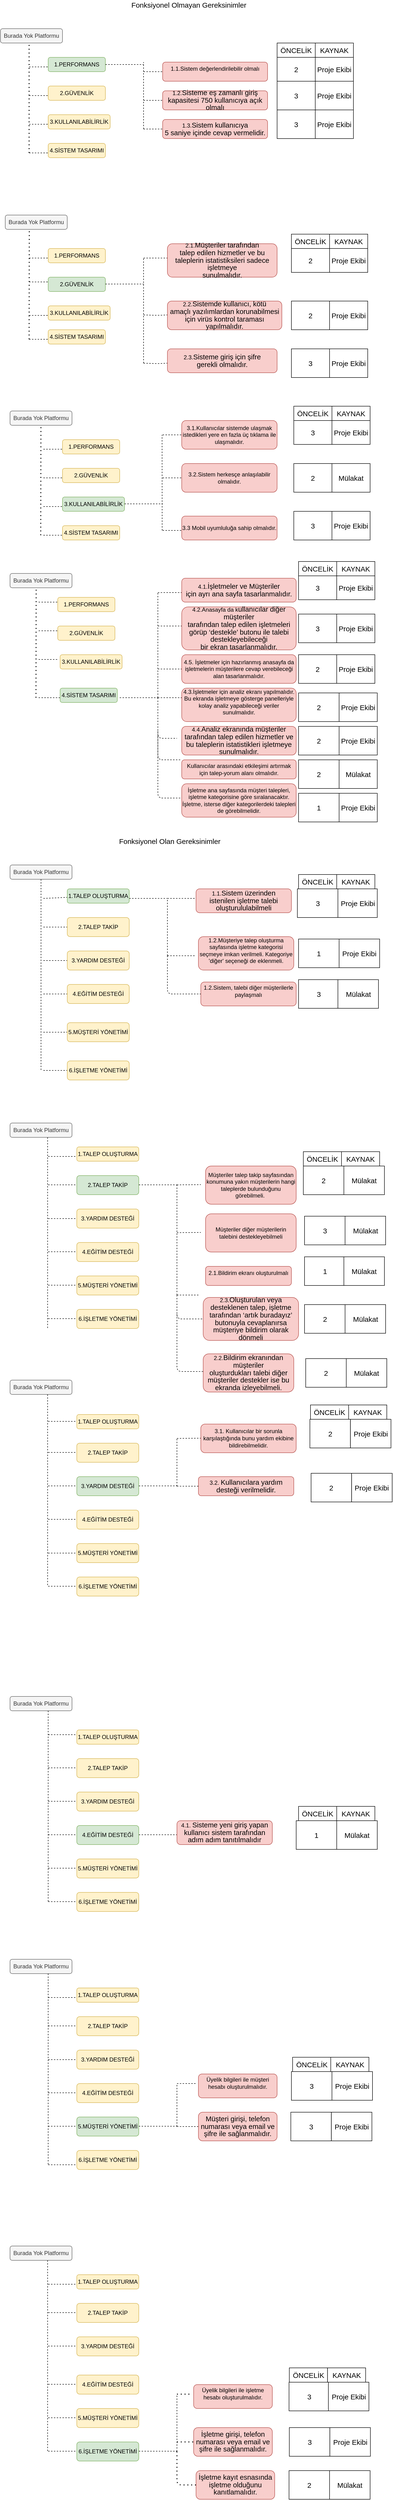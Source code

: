 <mxfile version="13.9.9" type="device"><diagram id="0zJFN75U-m6ypr7cth_A" name="Sayfa -1"><mxGraphModel dx="1024" dy="584" grid="1" gridSize="10" guides="1" tooltips="1" connect="1" arrows="1" fold="1" page="1" pageScale="1" pageWidth="827" pageHeight="1169" math="0" shadow="0"><root><mxCell id="0"/><mxCell id="1" parent="0"/><mxCell id="IEkFEFZw4QNwlB3NBqgc-1" value="Burada Yok Platformu" style="rounded=1;whiteSpace=wrap;html=1;fillColor=#f5f5f5;strokeColor=#666666;fontColor=#333333;" parent="1" vertex="1"><mxGeometry x="20" y="80" width="130" height="30" as="geometry"/></mxCell><mxCell id="IEkFEFZw4QNwlB3NBqgc-2" value="" style="endArrow=none;dashed=1;html=1;dashPattern=1 3;strokeWidth=2;" parent="1" edge="1"><mxGeometry width="50" height="50" relative="1" as="geometry"><mxPoint x="80" y="340" as="sourcePoint"/><mxPoint x="80" y="110" as="targetPoint"/></mxGeometry></mxCell><mxCell id="IEkFEFZw4QNwlB3NBqgc-3" value="" style="endArrow=none;dashed=1;html=1;" parent="1" edge="1"><mxGeometry width="50" height="50" relative="1" as="geometry"><mxPoint x="80" y="160" as="sourcePoint"/><mxPoint x="120" y="160" as="targetPoint"/></mxGeometry></mxCell><mxCell id="IEkFEFZw4QNwlB3NBqgc-4" value="1.PERFORMANS" style="rounded=1;whiteSpace=wrap;html=1;fillColor=#d5e8d4;strokeColor=#82b366;" parent="1" vertex="1"><mxGeometry x="120" y="140" width="120" height="30" as="geometry"/></mxCell><mxCell id="IEkFEFZw4QNwlB3NBqgc-5" value="" style="endArrow=none;dashed=1;html=1;strokeColor=#000000;" parent="1" edge="1"><mxGeometry width="50" height="50" relative="1" as="geometry"><mxPoint x="80" y="220" as="sourcePoint"/><mxPoint x="120" y="220" as="targetPoint"/></mxGeometry></mxCell><mxCell id="IEkFEFZw4QNwlB3NBqgc-6" value="2.GÜVENLİK" style="rounded=1;whiteSpace=wrap;html=1;fillColor=#fff2cc;strokeColor=#d6b656;" parent="1" vertex="1"><mxGeometry x="120" y="200" width="120" height="30" as="geometry"/></mxCell><mxCell id="IEkFEFZw4QNwlB3NBqgc-7" value="" style="endArrow=none;dashed=1;html=1;strokeColor=#000000;" parent="1" edge="1"><mxGeometry width="50" height="50" relative="1" as="geometry"><mxPoint x="80" y="280" as="sourcePoint"/><mxPoint x="120" y="280" as="targetPoint"/><Array as="points"/></mxGeometry></mxCell><mxCell id="IEkFEFZw4QNwlB3NBqgc-8" value="3.KULLANILABİLİRLİK" style="rounded=1;whiteSpace=wrap;html=1;fillColor=#fff2cc;strokeColor=#d6b656;" parent="1" vertex="1"><mxGeometry x="120" y="260" width="130" height="30" as="geometry"/></mxCell><mxCell id="IEkFEFZw4QNwlB3NBqgc-9" value="" style="endArrow=none;dashed=1;html=1;strokeColor=#000000;" parent="1" edge="1"><mxGeometry width="50" height="50" relative="1" as="geometry"><mxPoint x="80" y="340" as="sourcePoint"/><mxPoint x="120" y="340" as="targetPoint"/></mxGeometry></mxCell><mxCell id="IEkFEFZw4QNwlB3NBqgc-10" value="4.SİSTEM TASARIMI" style="rounded=1;whiteSpace=wrap;html=1;fillColor=#fff2cc;strokeColor=#d6b656;" parent="1" vertex="1"><mxGeometry x="120" y="320" width="120" height="30" as="geometry"/></mxCell><mxCell id="IEkFEFZw4QNwlB3NBqgc-12" value="" style="endArrow=none;dashed=1;html=1;strokeColor=#000000;exitX=1;exitY=0.5;exitDx=0;exitDy=0;" parent="1" source="IEkFEFZw4QNwlB3NBqgc-4" edge="1"><mxGeometry width="50" height="50" relative="1" as="geometry"><mxPoint x="260" y="160" as="sourcePoint"/><mxPoint x="320" y="155" as="targetPoint"/></mxGeometry></mxCell><mxCell id="IEkFEFZw4QNwlB3NBqgc-13" value="" style="endArrow=none;dashed=1;html=1;strokeColor=#000000;" parent="1" edge="1"><mxGeometry width="50" height="50" relative="1" as="geometry"><mxPoint x="320" y="290" as="sourcePoint"/><mxPoint x="320" y="150" as="targetPoint"/></mxGeometry></mxCell><mxCell id="IEkFEFZw4QNwlB3NBqgc-15" value="" style="endArrow=none;dashed=1;html=1;strokeColor=#000000;" parent="1" edge="1"><mxGeometry width="50" height="50" relative="1" as="geometry"><mxPoint x="320" y="170" as="sourcePoint"/><mxPoint x="360" y="170" as="targetPoint"/></mxGeometry></mxCell><mxCell id="IEkFEFZw4QNwlB3NBqgc-16" value="1.1.&lt;span&gt;Sistem değerlendirilebilir olmalı&lt;/span&gt;&lt;p class=&quot;MsoNormal&quot;&gt;&lt;/p&gt;" style="rounded=1;whiteSpace=wrap;html=1;fillColor=#f8cecc;strokeColor=#b85450;" parent="1" vertex="1"><mxGeometry x="360" y="150" width="220" height="40" as="geometry"/></mxCell><mxCell id="IEkFEFZw4QNwlB3NBqgc-17" value="" style="endArrow=none;dashed=1;html=1;strokeColor=#000000;entryX=0;entryY=0.5;entryDx=0;entryDy=0;" parent="1" target="IEkFEFZw4QNwlB3NBqgc-18" edge="1"><mxGeometry width="50" height="50" relative="1" as="geometry"><mxPoint x="320" y="230" as="sourcePoint"/><mxPoint x="360" y="240" as="targetPoint"/><Array as="points"><mxPoint x="340" y="230"/></Array></mxGeometry></mxCell><mxCell id="IEkFEFZw4QNwlB3NBqgc-18" value="1.2.&lt;span style=&quot;font-size: 11.0pt ; line-height: 107% ; font-family: &amp;#34;calibri&amp;#34; , sans-serif&quot;&gt;Sisteme eş zamanlı giriş&lt;br/&gt;kapasitesi 750 kullanıcıya açık olmalı&lt;/span&gt;" style="rounded=1;whiteSpace=wrap;html=1;fillColor=#f8cecc;strokeColor=#b85450;" parent="1" vertex="1"><mxGeometry x="360" y="210" width="220" height="40" as="geometry"/></mxCell><mxCell id="IEkFEFZw4QNwlB3NBqgc-19" value="" style="endArrow=none;dashed=1;html=1;strokeColor=#000000;" parent="1" edge="1"><mxGeometry width="50" height="50" relative="1" as="geometry"><mxPoint x="320" y="290" as="sourcePoint"/><mxPoint x="360" y="290" as="targetPoint"/></mxGeometry></mxCell><mxCell id="IEkFEFZw4QNwlB3NBqgc-20" value="1.3.&lt;span style=&quot;font-size: 11.0pt ; line-height: 107% ; font-family: &amp;#34;calibri&amp;#34; , sans-serif&quot;&gt;Sistem kullanıcıya&lt;br&gt;5 saniye içinde cevap vermelidir.&lt;/span&gt;" style="rounded=1;whiteSpace=wrap;html=1;fillColor=#f8cecc;strokeColor=#b85450;" parent="1" vertex="1"><mxGeometry x="360" y="270" width="220" height="40" as="geometry"/></mxCell><mxCell id="IEkFEFZw4QNwlB3NBqgc-23" value="Burada Yok Platformu" style="rounded=1;whiteSpace=wrap;html=1;fillColor=#f5f5f5;strokeColor=#666666;fontColor=#333333;" parent="1" vertex="1"><mxGeometry x="30" y="470" width="130" height="30" as="geometry"/></mxCell><mxCell id="IEkFEFZw4QNwlB3NBqgc-24" value="" style="endArrow=none;dashed=1;html=1;dashPattern=1 3;strokeWidth=2;" parent="1" edge="1"><mxGeometry width="50" height="50" relative="1" as="geometry"><mxPoint x="80" y="730" as="sourcePoint"/><mxPoint x="80.41" y="500.0" as="targetPoint"/></mxGeometry></mxCell><mxCell id="IEkFEFZw4QNwlB3NBqgc-25" value="1.PERFORMANS" style="rounded=1;whiteSpace=wrap;html=1;fillColor=#fff2cc;strokeColor=#d6b656;" parent="1" vertex="1"><mxGeometry x="120" y="540" width="120" height="30" as="geometry"/></mxCell><mxCell id="IEkFEFZw4QNwlB3NBqgc-26" value="" style="endArrow=none;dashed=1;html=1;" parent="1" edge="1"><mxGeometry width="50" height="50" relative="1" as="geometry"><mxPoint x="80" y="560" as="sourcePoint"/><mxPoint x="120" y="560" as="targetPoint"/><Array as="points"/></mxGeometry></mxCell><mxCell id="IEkFEFZw4QNwlB3NBqgc-27" value="" style="endArrow=none;dashed=1;html=1;strokeColor=#000000;" parent="1" edge="1"><mxGeometry width="50" height="50" relative="1" as="geometry"><mxPoint x="80" y="610" as="sourcePoint"/><mxPoint x="120" y="610" as="targetPoint"/><Array as="points"/></mxGeometry></mxCell><mxCell id="IEkFEFZw4QNwlB3NBqgc-28" value="2.GÜVENLİK" style="rounded=1;whiteSpace=wrap;html=1;fillColor=#d5e8d4;strokeColor=#82b366;" parent="1" vertex="1"><mxGeometry x="120" y="600" width="120" height="30" as="geometry"/></mxCell><mxCell id="IEkFEFZw4QNwlB3NBqgc-29" value="" style="endArrow=none;dashed=1;html=1;strokeColor=#000000;" parent="1" edge="1"><mxGeometry width="50" height="50" relative="1" as="geometry"><mxPoint x="80" y="680" as="sourcePoint"/><mxPoint x="120" y="680" as="targetPoint"/><Array as="points"/></mxGeometry></mxCell><mxCell id="IEkFEFZw4QNwlB3NBqgc-30" value="3.KULLANILABİLİRLİK" style="rounded=1;whiteSpace=wrap;html=1;fillColor=#fff2cc;strokeColor=#d6b656;" parent="1" vertex="1"><mxGeometry x="120" y="660" width="130" height="30" as="geometry"/></mxCell><mxCell id="IEkFEFZw4QNwlB3NBqgc-31" value="" style="endArrow=none;dashed=1;html=1;strokeColor=#000000;" parent="1" edge="1"><mxGeometry width="50" height="50" relative="1" as="geometry"><mxPoint x="80" y="730" as="sourcePoint"/><mxPoint x="120" y="730" as="targetPoint"/><Array as="points"/></mxGeometry></mxCell><mxCell id="IEkFEFZw4QNwlB3NBqgc-32" value="4.SİSTEM TASARIMI" style="rounded=1;whiteSpace=wrap;html=1;fillColor=#fff2cc;strokeColor=#d6b656;" parent="1" vertex="1"><mxGeometry x="120" y="710" width="120" height="30" as="geometry"/></mxCell><mxCell id="IEkFEFZw4QNwlB3NBqgc-33" value="" style="endArrow=none;dashed=1;html=1;strokeColor=#000000;exitX=1;exitY=0.5;exitDx=0;exitDy=0;" parent="1" edge="1"><mxGeometry width="50" height="50" relative="1" as="geometry"><mxPoint x="240" y="614.41" as="sourcePoint"/><mxPoint x="320" y="614.41" as="targetPoint"/></mxGeometry></mxCell><mxCell id="IEkFEFZw4QNwlB3NBqgc-34" value="" style="endArrow=none;dashed=1;html=1;strokeColor=#000000;" parent="1" edge="1"><mxGeometry width="50" height="50" relative="1" as="geometry"><mxPoint x="320" y="780" as="sourcePoint"/><mxPoint x="320" y="560.0" as="targetPoint"/></mxGeometry></mxCell><mxCell id="IEkFEFZw4QNwlB3NBqgc-35" value="" style="endArrow=none;dashed=1;html=1;strokeColor=#000000;" parent="1" edge="1"><mxGeometry width="50" height="50" relative="1" as="geometry"><mxPoint x="320" y="560" as="sourcePoint"/><mxPoint x="370" y="560" as="targetPoint"/></mxGeometry></mxCell><mxCell id="IEkFEFZw4QNwlB3NBqgc-36" value="2.1.&lt;span style=&quot;font-size: 11.0pt ; line-height: 107% ; font-family: &amp;#34;calibri&amp;#34; , sans-serif&quot;&gt;Müşteriler tarafından&lt;br/&gt;talep edilen hizmetler ve bu taleplerin istatistiksileri sadece işletmeye&lt;br/&gt;sunulmalıdır.&lt;/span&gt;" style="rounded=1;whiteSpace=wrap;html=1;fillColor=#f8cecc;strokeColor=#b85450;" parent="1" vertex="1"><mxGeometry x="370" y="530" width="230" height="70" as="geometry"/></mxCell><mxCell id="IEkFEFZw4QNwlB3NBqgc-37" value="" style="endArrow=none;dashed=1;html=1;strokeColor=#000000;" parent="1" edge="1"><mxGeometry width="50" height="50" relative="1" as="geometry"><mxPoint x="320" y="679" as="sourcePoint"/><mxPoint x="370" y="679" as="targetPoint"/><Array as="points"><mxPoint x="350" y="680"/></Array></mxGeometry></mxCell><mxCell id="IEkFEFZw4QNwlB3NBqgc-38" value="2.2.&lt;span style=&quot;font-size: 11.0pt ; line-height: 107% ; font-family: &amp;#34;calibri&amp;#34; , sans-serif&quot;&gt;Sistemde kullanıcı, kötü&lt;br/&gt;amaçlı yazılımlardan korunabilmesi için virüs kontrol taraması yapılmalıdır.&lt;/span&gt;" style="rounded=1;whiteSpace=wrap;html=1;fillColor=#f8cecc;strokeColor=#b85450;" parent="1" vertex="1"><mxGeometry x="370" y="650" width="240" height="60" as="geometry"/></mxCell><mxCell id="IEkFEFZw4QNwlB3NBqgc-39" value="" style="endArrow=none;dashed=1;html=1;strokeColor=#000000;" parent="1" edge="1"><mxGeometry width="50" height="50" relative="1" as="geometry"><mxPoint x="320" y="780" as="sourcePoint"/><mxPoint x="370" y="780" as="targetPoint"/><Array as="points"><mxPoint x="350" y="781"/></Array></mxGeometry></mxCell><mxCell id="IEkFEFZw4QNwlB3NBqgc-40" value="2.3.&lt;span style=&quot;font-size: 11.0pt ; line-height: 107% ; font-family: &amp;#34;calibri&amp;#34; , sans-serif&quot;&gt;Sisteme giriş için şifre&lt;br/&gt;gerekli olmalıdır.&lt;/span&gt;" style="rounded=1;whiteSpace=wrap;html=1;fillColor=#f8cecc;strokeColor=#b85450;" parent="1" vertex="1"><mxGeometry x="370" y="750" width="230" height="50" as="geometry"/></mxCell><mxCell id="IEkFEFZw4QNwlB3NBqgc-41" value="Burada Yok Platformu" style="rounded=1;whiteSpace=wrap;html=1;fillColor=#f5f5f5;strokeColor=#666666;fontColor=#333333;" parent="1" vertex="1"><mxGeometry x="40" y="880" width="130" height="30" as="geometry"/></mxCell><mxCell id="IEkFEFZw4QNwlB3NBqgc-42" value="" style="endArrow=none;dashed=1;html=1;dashPattern=1 3;strokeWidth=2;" parent="1" edge="1"><mxGeometry width="50" height="50" relative="1" as="geometry"><mxPoint x="104.41" y="1140" as="sourcePoint"/><mxPoint x="104.82" y="910" as="targetPoint"/></mxGeometry></mxCell><mxCell id="IEkFEFZw4QNwlB3NBqgc-43" value="" style="endArrow=none;dashed=1;html=1;strokeColor=#000000;" parent="1" edge="1"><mxGeometry width="50" height="50" relative="1" as="geometry"><mxPoint x="110" y="960" as="sourcePoint"/><mxPoint x="150" y="960" as="targetPoint"/><Array as="points"/></mxGeometry></mxCell><mxCell id="IEkFEFZw4QNwlB3NBqgc-44" value="" style="endArrow=none;dashed=1;html=1;strokeColor=#000000;" parent="1" edge="1"><mxGeometry width="50" height="50" relative="1" as="geometry"><mxPoint x="110" y="1020" as="sourcePoint"/><mxPoint x="150" y="1020" as="targetPoint"/><Array as="points"/></mxGeometry></mxCell><mxCell id="IEkFEFZw4QNwlB3NBqgc-45" value="" style="endArrow=none;dashed=1;html=1;strokeColor=#000000;" parent="1" edge="1"><mxGeometry width="50" height="50" relative="1" as="geometry"><mxPoint x="110" y="1080" as="sourcePoint"/><mxPoint x="150" y="1080" as="targetPoint"/><Array as="points"><mxPoint x="130" y="1080"/></Array></mxGeometry></mxCell><mxCell id="IEkFEFZw4QNwlB3NBqgc-46" value="" style="endArrow=none;dashed=1;html=1;strokeColor=#000000;" parent="1" edge="1"><mxGeometry width="50" height="50" relative="1" as="geometry"><mxPoint x="110" y="1140" as="sourcePoint"/><mxPoint x="150" y="1140" as="targetPoint"/><Array as="points"/></mxGeometry></mxCell><mxCell id="IEkFEFZw4QNwlB3NBqgc-47" value="1.PERFORMANS" style="rounded=1;whiteSpace=wrap;html=1;fillColor=#fff2cc;strokeColor=#d6b656;" parent="1" vertex="1"><mxGeometry x="150" y="940" width="120" height="30" as="geometry"/></mxCell><mxCell id="IEkFEFZw4QNwlB3NBqgc-48" value="2.GÜVENLİK" style="rounded=1;whiteSpace=wrap;html=1;fillColor=#fff2cc;strokeColor=#d6b656;" parent="1" vertex="1"><mxGeometry x="150" y="1000" width="120" height="30" as="geometry"/></mxCell><mxCell id="IEkFEFZw4QNwlB3NBqgc-49" value="3.KULLANILABİLİRLİK" style="rounded=1;whiteSpace=wrap;html=1;fillColor=#d5e8d4;strokeColor=#82b366;" parent="1" vertex="1"><mxGeometry x="150" y="1060" width="130" height="30" as="geometry"/></mxCell><mxCell id="IEkFEFZw4QNwlB3NBqgc-50" value="4.SİSTEM TASARIMI" style="rounded=1;whiteSpace=wrap;html=1;fillColor=#fff2cc;strokeColor=#d6b656;" parent="1" vertex="1"><mxGeometry x="150" y="1120" width="120" height="30" as="geometry"/></mxCell><mxCell id="IEkFEFZw4QNwlB3NBqgc-51" value="" style="endArrow=none;dashed=1;html=1;strokeColor=#000000;exitX=1;exitY=0.5;exitDx=0;exitDy=0;" parent="1" edge="1"><mxGeometry width="50" height="50" relative="1" as="geometry"><mxPoint x="280" y="1074.41" as="sourcePoint"/><mxPoint x="360" y="1074.41" as="targetPoint"/></mxGeometry></mxCell><mxCell id="IEkFEFZw4QNwlB3NBqgc-52" value="" style="endArrow=none;dashed=1;html=1;strokeColor=#000000;" parent="1" edge="1"><mxGeometry width="50" height="50" relative="1" as="geometry"><mxPoint x="359" y="1130" as="sourcePoint"/><mxPoint x="358.82" y="930" as="targetPoint"/></mxGeometry></mxCell><mxCell id="IEkFEFZw4QNwlB3NBqgc-53" value="" style="endArrow=none;dashed=1;html=1;strokeColor=#000000;" parent="1" edge="1"><mxGeometry width="50" height="50" relative="1" as="geometry"><mxPoint x="360" y="930" as="sourcePoint"/><mxPoint x="400" y="930" as="targetPoint"/><Array as="points"/></mxGeometry></mxCell><mxCell id="IEkFEFZw4QNwlB3NBqgc-55" value="" style="endArrow=none;dashed=1;html=1;strokeColor=#000000;" parent="1" edge="1"><mxGeometry width="50" height="50" relative="1" as="geometry"><mxPoint x="360" y="1020" as="sourcePoint"/><mxPoint x="400" y="1020" as="targetPoint"/><Array as="points"/></mxGeometry></mxCell><mxCell id="IEkFEFZw4QNwlB3NBqgc-57" value="" style="endArrow=none;dashed=1;html=1;strokeColor=#000000;" parent="1" edge="1"><mxGeometry width="50" height="50" relative="1" as="geometry"><mxPoint x="360" y="1130" as="sourcePoint"/><mxPoint x="400" y="1130" as="targetPoint"/><Array as="points"/></mxGeometry></mxCell><mxCell id="IEkFEFZw4QNwlB3NBqgc-58" value="3.3 Mobil uyumluluğa sahip olmalıdır." style="rounded=1;whiteSpace=wrap;html=1;fillColor=#f8cecc;strokeColor=#b85450;" parent="1" vertex="1"><mxGeometry x="400" y="1100" width="200" height="50" as="geometry"/></mxCell><mxCell id="IEkFEFZw4QNwlB3NBqgc-59" value="Burada Yok Platformu" style="rounded=1;whiteSpace=wrap;html=1;fillColor=#f5f5f5;strokeColor=#666666;fontColor=#333333;" parent="1" vertex="1"><mxGeometry x="40" y="1220" width="130" height="30" as="geometry"/></mxCell><mxCell id="IEkFEFZw4QNwlB3NBqgc-60" value="" style="endArrow=none;dashed=1;html=1;dashPattern=1 3;strokeWidth=2;" parent="1" edge="1"><mxGeometry width="50" height="50" relative="1" as="geometry"><mxPoint x="94.41" y="1480" as="sourcePoint"/><mxPoint x="94.82" y="1250" as="targetPoint"/></mxGeometry></mxCell><mxCell id="IEkFEFZw4QNwlB3NBqgc-61" value="" style="endArrow=none;dashed=1;html=1;strokeColor=#000000;" parent="1" edge="1"><mxGeometry width="50" height="50" relative="1" as="geometry"><mxPoint x="100" y="1280" as="sourcePoint"/><mxPoint x="140" y="1280" as="targetPoint"/><Array as="points"/></mxGeometry></mxCell><mxCell id="IEkFEFZw4QNwlB3NBqgc-62" value="1.PERFORMANS" style="rounded=1;whiteSpace=wrap;html=1;fillColor=#fff2cc;strokeColor=#d6b656;" parent="1" vertex="1"><mxGeometry x="140" y="1270" width="120" height="30" as="geometry"/></mxCell><mxCell id="IEkFEFZw4QNwlB3NBqgc-63" value="" style="endArrow=none;dashed=1;html=1;strokeColor=#000000;" parent="1" edge="1"><mxGeometry width="50" height="50" relative="1" as="geometry"><mxPoint x="100" y="1340" as="sourcePoint"/><mxPoint x="140" y="1340" as="targetPoint"/><Array as="points"/></mxGeometry></mxCell><mxCell id="IEkFEFZw4QNwlB3NBqgc-64" value="2.GÜVENLİK" style="rounded=1;whiteSpace=wrap;html=1;fillColor=#fff2cc;strokeColor=#d6b656;" parent="1" vertex="1"><mxGeometry x="140" y="1330" width="120" height="30" as="geometry"/></mxCell><mxCell id="IEkFEFZw4QNwlB3NBqgc-65" value="" style="endArrow=none;dashed=1;html=1;strokeColor=#000000;" parent="1" edge="1"><mxGeometry width="50" height="50" relative="1" as="geometry"><mxPoint x="100" y="1400" as="sourcePoint"/><mxPoint x="140" y="1400" as="targetPoint"/><Array as="points"/></mxGeometry></mxCell><mxCell id="IEkFEFZw4QNwlB3NBqgc-66" value="3.KULLANILABİLİRLİK" style="rounded=1;whiteSpace=wrap;html=1;fillColor=#fff2cc;strokeColor=#d6b656;" parent="1" vertex="1"><mxGeometry x="145" y="1390" width="130" height="30" as="geometry"/></mxCell><mxCell id="IEkFEFZw4QNwlB3NBqgc-67" value="" style="endArrow=none;dashed=1;html=1;strokeColor=#000000;" parent="1" edge="1"><mxGeometry width="50" height="50" relative="1" as="geometry"><mxPoint x="100" y="1480" as="sourcePoint"/><mxPoint x="150" y="1480" as="targetPoint"/><Array as="points"/></mxGeometry></mxCell><mxCell id="IEkFEFZw4QNwlB3NBqgc-68" value="4.SİSTEM TASARIMI" style="rounded=1;whiteSpace=wrap;html=1;fillColor=#d5e8d4;strokeColor=#82b366;" parent="1" vertex="1"><mxGeometry x="145" y="1460" width="120" height="30" as="geometry"/></mxCell><mxCell id="IEkFEFZw4QNwlB3NBqgc-69" value="" style="endArrow=none;dashed=1;html=1;strokeColor=#000000;exitX=1;exitY=0.5;exitDx=0;exitDy=0;" parent="1" edge="1"><mxGeometry width="50" height="50" relative="1" as="geometry"><mxPoint x="270" y="1480" as="sourcePoint"/><mxPoint x="350" y="1480" as="targetPoint"/></mxGeometry></mxCell><mxCell id="IEkFEFZw4QNwlB3NBqgc-70" value="" style="endArrow=none;dashed=1;html=1;strokeColor=#000000;" parent="1" edge="1"><mxGeometry width="50" height="50" relative="1" as="geometry"><mxPoint x="350" y="1480" as="sourcePoint"/><mxPoint x="350" y="1260" as="targetPoint"/></mxGeometry></mxCell><mxCell id="IEkFEFZw4QNwlB3NBqgc-72" value="" style="endArrow=none;dashed=1;html=1;strokeColor=#000000;" parent="1" edge="1"><mxGeometry width="50" height="50" relative="1" as="geometry"><mxPoint x="350" y="1260" as="sourcePoint"/><mxPoint x="400" y="1260" as="targetPoint"/><Array as="points"/></mxGeometry></mxCell><mxCell id="IEkFEFZw4QNwlB3NBqgc-73" value="4.1.&lt;span style=&quot;font-size: 11.0pt ; line-height: 107% ; font-family: &amp;#34;calibri&amp;#34; , sans-serif&quot;&gt;İşletmeler ve Müşteriler&lt;br/&gt;için ayrı ana sayfa tasarlanmalıdır.&lt;/span&gt;" style="rounded=1;whiteSpace=wrap;html=1;fillColor=#f8cecc;strokeColor=#b85450;" parent="1" vertex="1"><mxGeometry x="400" y="1230" width="240" height="50" as="geometry"/></mxCell><mxCell id="IEkFEFZw4QNwlB3NBqgc-74" value="" style="endArrow=none;dashed=1;html=1;strokeColor=#000000;" parent="1" edge="1"><mxGeometry width="50" height="50" relative="1" as="geometry"><mxPoint x="350" y="1330" as="sourcePoint"/><mxPoint x="400" y="1330" as="targetPoint"/></mxGeometry></mxCell><mxCell id="IEkFEFZw4QNwlB3NBqgc-75" value="4.2.Anasayfa da k&lt;span style=&quot;font-size: 11.0pt ; line-height: 107% ; font-family: &amp;#34;calibri&amp;#34; , sans-serif&quot;&gt;ullanıcılar diğer müşteriler&lt;br&gt;tarafından talep edilen işletmeleri görüp ‘destekle’ butonu ile talebi destekleyebileceği&lt;br&gt;bir ekran tasarlanmalıdır.&lt;/span&gt;" style="rounded=1;whiteSpace=wrap;html=1;fillColor=#f8cecc;strokeColor=#b85450;" parent="1" vertex="1"><mxGeometry x="400" y="1290" width="240" height="90" as="geometry"/></mxCell><mxCell id="IEkFEFZw4QNwlB3NBqgc-76" value="" style="endArrow=none;dashed=1;html=1;strokeColor=#000000;entryX=0;entryY=0.5;entryDx=0;entryDy=0;" parent="1" target="HMT0kZ8CNDsSz8bWmGoe-3" edge="1"><mxGeometry width="50" height="50" relative="1" as="geometry"><mxPoint x="350" y="1420" as="sourcePoint"/><mxPoint x="400" y="1420" as="targetPoint"/></mxGeometry></mxCell><mxCell id="IEkFEFZw4QNwlB3NBqgc-77" value="4.3.&lt;span&gt;İşletmeler için analiz ekranı yapılmalıdır. Bu ekranda işletmeye gösterge panelleriyle kolay analiz yapabileceği veriler sunulmalıdır.&lt;/span&gt;&lt;p class=&quot;MsoNormal&quot;&gt;&lt;/p&gt;" style="rounded=1;whiteSpace=wrap;html=1;fillColor=#f8cecc;strokeColor=#b85450;" parent="1" vertex="1"><mxGeometry x="400" y="1460" width="240" height="70" as="geometry"/></mxCell><mxCell id="IEkFEFZw4QNwlB3NBqgc-78" value="" style="endArrow=none;dashed=1;html=1;strokeColor=#000000;" parent="1" edge="1"><mxGeometry width="50" height="50" relative="1" as="geometry"><mxPoint x="350" y="1480" as="sourcePoint"/><mxPoint x="400" y="1480" as="targetPoint"/></mxGeometry></mxCell><mxCell id="IEkFEFZw4QNwlB3NBqgc-79" value="4.4.&lt;span style=&quot;font-size: 11.0pt ; line-height: 107% ; font-family: &amp;#34;calibri&amp;#34; , sans-serif&quot;&gt;Analiz ekranında müşteriler&lt;br&gt;tarafından talep edilen hizmetler ve bu taleplerin istatistikleri işletmeye sunulmalıdır.&lt;/span&gt;" style="rounded=1;whiteSpace=wrap;html=1;fillColor=#f8cecc;strokeColor=#b85450;" parent="1" vertex="1"><mxGeometry x="400" y="1540" width="240" height="60" as="geometry"/></mxCell><mxCell id="IEkFEFZw4QNwlB3NBqgc-80" value="Burada Yok Platformu" style="rounded=1;whiteSpace=wrap;html=1;fillColor=#f5f5f5;strokeColor=#666666;fontColor=#333333;" parent="1" vertex="1"><mxGeometry x="40" y="1830" width="130" height="30" as="geometry"/></mxCell><mxCell id="IEkFEFZw4QNwlB3NBqgc-81" value="" style="endArrow=none;dashed=1;html=1;strokeColor=#000000;exitX=0.5;exitY=1;exitDx=0;exitDy=0;" parent="1" source="IEkFEFZw4QNwlB3NBqgc-80" edge="1"><mxGeometry width="50" height="50" relative="1" as="geometry"><mxPoint x="350" y="1790" as="sourcePoint"/><mxPoint x="105" y="2260" as="targetPoint"/><Array as="points"><mxPoint x="105" y="2260"/></Array></mxGeometry></mxCell><mxCell id="IEkFEFZw4QNwlB3NBqgc-82" value="" style="endArrow=none;dashed=1;html=1;strokeColor=#000000;" parent="1" target="IEkFEFZw4QNwlB3NBqgc-83" edge="1"><mxGeometry width="50" height="50" relative="1" as="geometry"><mxPoint x="110" y="1900" as="sourcePoint"/><mxPoint x="160" y="1900" as="targetPoint"/><Array as="points"/></mxGeometry></mxCell><mxCell id="IEkFEFZw4QNwlB3NBqgc-83" value="1.TALEP OLUŞTURMA" style="rounded=1;whiteSpace=wrap;html=1;fillColor=#d5e8d4;strokeColor=#82b366;" parent="1" vertex="1"><mxGeometry x="160" y="1880" width="130" height="30" as="geometry"/></mxCell><mxCell id="IEkFEFZw4QNwlB3NBqgc-84" value="" style="endArrow=none;dashed=1;html=1;strokeColor=#000000;" parent="1" edge="1"><mxGeometry width="50" height="50" relative="1" as="geometry"><mxPoint x="110" y="1960" as="sourcePoint"/><mxPoint x="160" y="1960" as="targetPoint"/><Array as="points"/></mxGeometry></mxCell><mxCell id="IEkFEFZw4QNwlB3NBqgc-85" value="2.TALEP TAKİP" style="rounded=1;whiteSpace=wrap;html=1;fillColor=#fff2cc;strokeColor=#d6b656;" parent="1" vertex="1"><mxGeometry x="160" y="1940" width="130" height="40" as="geometry"/></mxCell><mxCell id="IEkFEFZw4QNwlB3NBqgc-86" value="" style="endArrow=none;dashed=1;html=1;strokeColor=#000000;" parent="1" edge="1"><mxGeometry width="50" height="50" relative="1" as="geometry"><mxPoint x="110" y="2030" as="sourcePoint"/><mxPoint x="160" y="2030" as="targetPoint"/><Array as="points"/></mxGeometry></mxCell><mxCell id="IEkFEFZw4QNwlB3NBqgc-87" value="3.YARDIM DESTEĞİ" style="rounded=1;whiteSpace=wrap;html=1;fillColor=#fff2cc;strokeColor=#d6b656;" parent="1" vertex="1"><mxGeometry x="160" y="2010" width="130" height="40" as="geometry"/></mxCell><mxCell id="IEkFEFZw4QNwlB3NBqgc-88" value="" style="endArrow=none;dashed=1;html=1;strokeColor=#000000;" parent="1" edge="1"><mxGeometry width="50" height="50" relative="1" as="geometry"><mxPoint x="110" y="2100" as="sourcePoint"/><mxPoint x="160" y="2100" as="targetPoint"/><Array as="points"/></mxGeometry></mxCell><mxCell id="IEkFEFZw4QNwlB3NBqgc-89" value="4.EĞİTİM DESTEĞİ" style="rounded=1;whiteSpace=wrap;html=1;fillColor=#fff2cc;strokeColor=#d6b656;" parent="1" vertex="1"><mxGeometry x="160" y="2080" width="130" height="40" as="geometry"/></mxCell><mxCell id="IEkFEFZw4QNwlB3NBqgc-90" value="" style="endArrow=none;dashed=1;html=1;strokeColor=#000000;" parent="1" edge="1"><mxGeometry width="50" height="50" relative="1" as="geometry"><mxPoint x="110" y="2180" as="sourcePoint"/><mxPoint x="160" y="2180" as="targetPoint"/><Array as="points"/></mxGeometry></mxCell><mxCell id="IEkFEFZw4QNwlB3NBqgc-91" value="5.MÜŞTERİ YÖNETİMİ" style="rounded=1;whiteSpace=wrap;html=1;fillColor=#fff2cc;strokeColor=#d6b656;" parent="1" vertex="1"><mxGeometry x="160" y="2160" width="130" height="40" as="geometry"/></mxCell><mxCell id="IEkFEFZw4QNwlB3NBqgc-92" value="" style="endArrow=none;dashed=1;html=1;strokeColor=#000000;" parent="1" edge="1"><mxGeometry width="50" height="50" relative="1" as="geometry"><mxPoint x="110" y="2260" as="sourcePoint"/><mxPoint x="160" y="2260" as="targetPoint"/></mxGeometry></mxCell><mxCell id="IEkFEFZw4QNwlB3NBqgc-93" value="6.İŞLETME YÖNETİMİ" style="rounded=1;whiteSpace=wrap;html=1;fillColor=#fff2cc;strokeColor=#d6b656;" parent="1" vertex="1"><mxGeometry x="160" y="2240" width="130" height="40" as="geometry"/></mxCell><mxCell id="IEkFEFZw4QNwlB3NBqgc-94" value="" style="endArrow=none;dashed=1;html=1;strokeColor=#000000;exitX=1;exitY=0.5;exitDx=0;exitDy=0;" parent="1" edge="1"><mxGeometry width="50" height="50" relative="1" as="geometry"><mxPoint x="290" y="1900" as="sourcePoint"/><mxPoint x="370" y="1900" as="targetPoint"/></mxGeometry></mxCell><mxCell id="IEkFEFZw4QNwlB3NBqgc-95" value="" style="endArrow=none;dashed=1;html=1;strokeColor=#000000;" parent="1" edge="1"><mxGeometry width="50" height="50" relative="1" as="geometry"><mxPoint x="370" y="2020" as="sourcePoint"/><mxPoint x="370" y="1900" as="targetPoint"/></mxGeometry></mxCell><mxCell id="IEkFEFZw4QNwlB3NBqgc-96" value="" style="endArrow=none;dashed=1;html=1;strokeColor=#000000;" parent="1" edge="1"><mxGeometry width="50" height="50" relative="1" as="geometry"><mxPoint x="370" y="1900" as="sourcePoint"/><mxPoint x="430" y="1900" as="targetPoint"/></mxGeometry></mxCell><mxCell id="IEkFEFZw4QNwlB3NBqgc-97" value="1.1.&lt;span style=&quot;font-size: 11.0pt ; line-height: 107% ; font-family: &amp;#34;calibri&amp;#34; , sans-serif&quot;&gt;Sistem üzerinden&lt;br/&gt;istenilen işletme talebi oluşturululabilmeli&lt;/span&gt;" style="rounded=1;whiteSpace=wrap;html=1;fillColor=#f8cecc;strokeColor=#b85450;" parent="1" vertex="1"><mxGeometry x="430" y="1880" width="200" height="50" as="geometry"/></mxCell><mxCell id="IEkFEFZw4QNwlB3NBqgc-98" value="" style="endArrow=none;dashed=1;html=1;strokeColor=#000000;" parent="1" edge="1"><mxGeometry width="50" height="50" relative="1" as="geometry"><mxPoint x="370" y="2020" as="sourcePoint"/><mxPoint x="430" y="2020" as="targetPoint"/></mxGeometry></mxCell><mxCell id="IEkFEFZw4QNwlB3NBqgc-99" value="1.2.&lt;span&gt;Sistem, talebi diğer müşterilerle paylaşmalı&lt;/span&gt;&lt;p class=&quot;MsoNormal&quot;&gt;&lt;/p&gt;" style="rounded=1;whiteSpace=wrap;html=1;fillColor=#f8cecc;strokeColor=#b85450;" parent="1" vertex="1"><mxGeometry x="440" y="2075" width="200" height="50" as="geometry"/></mxCell><mxCell id="IEkFEFZw4QNwlB3NBqgc-100" value="Burada Yok Platformu" style="rounded=1;whiteSpace=wrap;html=1;fillColor=#f5f5f5;strokeColor=#666666;fontColor=#333333;" parent="1" vertex="1"><mxGeometry x="40" y="2370" width="130" height="30" as="geometry"/></mxCell><mxCell id="IEkFEFZw4QNwlB3NBqgc-101" value="" style="endArrow=none;dashed=1;html=1;strokeColor=#000000;exitX=0.5;exitY=1;exitDx=0;exitDy=0;" parent="1" edge="1"><mxGeometry width="50" height="50" relative="1" as="geometry"><mxPoint x="118.82" y="2400" as="sourcePoint"/><mxPoint x="118.82" y="2800" as="targetPoint"/><Array as="points"><mxPoint x="118.82" y="2800"/></Array></mxGeometry></mxCell><mxCell id="IEkFEFZw4QNwlB3NBqgc-102" value="" style="endArrow=none;dashed=1;html=1;strokeColor=#000000;" parent="1" edge="1"><mxGeometry width="50" height="50" relative="1" as="geometry"><mxPoint x="120" y="2440" as="sourcePoint"/><mxPoint x="180" y="2440" as="targetPoint"/></mxGeometry></mxCell><mxCell id="IEkFEFZw4QNwlB3NBqgc-103" value="1.TALEP OLUŞTURMA" style="rounded=1;whiteSpace=wrap;html=1;fillColor=#fff2cc;strokeColor=#d6b656;" parent="1" vertex="1"><mxGeometry x="180" y="2420" width="130" height="30" as="geometry"/></mxCell><mxCell id="IEkFEFZw4QNwlB3NBqgc-104" value="2.TALEP TAKİP" style="rounded=1;whiteSpace=wrap;html=1;fillColor=#d5e8d4;strokeColor=#82b366;" parent="1" vertex="1"><mxGeometry x="180" y="2480" width="130" height="40" as="geometry"/></mxCell><mxCell id="IEkFEFZw4QNwlB3NBqgc-105" value="3.YARDIM DESTEĞİ" style="rounded=1;whiteSpace=wrap;html=1;fillColor=#fff2cc;strokeColor=#d6b656;" parent="1" vertex="1"><mxGeometry x="180" y="2550" width="130" height="40" as="geometry"/></mxCell><mxCell id="IEkFEFZw4QNwlB3NBqgc-106" value="4.EĞİTİM DESTEĞİ" style="rounded=1;whiteSpace=wrap;html=1;fillColor=#fff2cc;strokeColor=#d6b656;" parent="1" vertex="1"><mxGeometry x="180" y="2620" width="130" height="40" as="geometry"/></mxCell><mxCell id="IEkFEFZw4QNwlB3NBqgc-107" value="5.MÜŞTERİ YÖNETİMİ" style="rounded=1;whiteSpace=wrap;html=1;fillColor=#fff2cc;strokeColor=#d6b656;" parent="1" vertex="1"><mxGeometry x="180" y="2690" width="130" height="40" as="geometry"/></mxCell><mxCell id="IEkFEFZw4QNwlB3NBqgc-108" value="6.İŞLETME YÖNETİMİ" style="rounded=1;whiteSpace=wrap;html=1;fillColor=#fff2cc;strokeColor=#d6b656;" parent="1" vertex="1"><mxGeometry x="180" y="2760" width="130" height="40" as="geometry"/></mxCell><mxCell id="IEkFEFZw4QNwlB3NBqgc-109" value="" style="endArrow=none;dashed=1;html=1;strokeColor=#000000;" parent="1" edge="1"><mxGeometry width="50" height="50" relative="1" as="geometry"><mxPoint x="120" y="2499.41" as="sourcePoint"/><mxPoint x="180" y="2499.41" as="targetPoint"/></mxGeometry></mxCell><mxCell id="IEkFEFZw4QNwlB3NBqgc-110" value="" style="endArrow=none;dashed=1;html=1;strokeColor=#000000;" parent="1" edge="1"><mxGeometry width="50" height="50" relative="1" as="geometry"><mxPoint x="120" y="2570" as="sourcePoint"/><mxPoint x="180" y="2570" as="targetPoint"/></mxGeometry></mxCell><mxCell id="IEkFEFZw4QNwlB3NBqgc-111" value="" style="endArrow=none;dashed=1;html=1;strokeColor=#000000;" parent="1" edge="1"><mxGeometry width="50" height="50" relative="1" as="geometry"><mxPoint x="120" y="2639.41" as="sourcePoint"/><mxPoint x="180" y="2639.41" as="targetPoint"/></mxGeometry></mxCell><mxCell id="IEkFEFZw4QNwlB3NBqgc-112" value="" style="endArrow=none;dashed=1;html=1;strokeColor=#000000;" parent="1" edge="1"><mxGeometry width="50" height="50" relative="1" as="geometry"><mxPoint x="120" y="2709.41" as="sourcePoint"/><mxPoint x="180" y="2709.41" as="targetPoint"/></mxGeometry></mxCell><mxCell id="IEkFEFZw4QNwlB3NBqgc-113" value="" style="endArrow=none;dashed=1;html=1;strokeColor=#000000;" parent="1" edge="1"><mxGeometry width="50" height="50" relative="1" as="geometry"><mxPoint x="120" y="2779.41" as="sourcePoint"/><mxPoint x="180" y="2779.41" as="targetPoint"/></mxGeometry></mxCell><mxCell id="IEkFEFZw4QNwlB3NBqgc-114" value="" style="endArrow=none;dashed=1;html=1;strokeColor=#000000;exitX=1;exitY=0.5;exitDx=0;exitDy=0;" parent="1" edge="1"><mxGeometry width="50" height="50" relative="1" as="geometry"><mxPoint x="310" y="2499.41" as="sourcePoint"/><mxPoint x="390" y="2499.41" as="targetPoint"/></mxGeometry></mxCell><mxCell id="IEkFEFZw4QNwlB3NBqgc-115" value="2.1.&lt;span&gt;Bildirim ekranı oluşturulmalı&lt;/span&gt;&lt;p class=&quot;MsoNormal&quot;&gt;&lt;/p&gt;" style="rounded=1;whiteSpace=wrap;html=1;fillColor=#f8cecc;strokeColor=#b85450;" parent="1" vertex="1"><mxGeometry x="450" y="2670" width="180" height="40" as="geometry"/></mxCell><mxCell id="IEkFEFZw4QNwlB3NBqgc-116" value="2.2.&lt;span style=&quot;font-size: 11.0pt ; line-height: 107% ; font-family: &amp;#34;calibri&amp;#34; , sans-serif&quot;&gt;Bildirim ekranından müşteriler&lt;br/&gt;oluşturdukları talebi diğer müşteriler destekler ise bu ekranda izleyebilmeli.&lt;/span&gt;" style="rounded=1;whiteSpace=wrap;html=1;fillColor=#f8cecc;strokeColor=#b85450;" parent="1" vertex="1"><mxGeometry x="445" y="2853" width="190" height="80" as="geometry"/></mxCell><mxCell id="IEkFEFZw4QNwlB3NBqgc-117" value="2.3.&lt;span style=&quot;font-size: 11.0pt ; line-height: 107% ; font-family: &amp;#34;calibri&amp;#34; , sans-serif&quot;&gt;Oluşturulan veya&lt;br/&gt;desteklenen talep, işletme tarafından ‘artık buradayız’ butonuyla cevaplanırsa&lt;br/&gt;müşteriye bildirim olarak dönmeli&lt;/span&gt;" style="rounded=1;whiteSpace=wrap;html=1;fillColor=#f8cecc;strokeColor=#b85450;" parent="1" vertex="1"><mxGeometry x="445" y="2735" width="200" height="90" as="geometry"/></mxCell><mxCell id="IEkFEFZw4QNwlB3NBqgc-118" value="" style="endArrow=none;dashed=1;html=1;strokeColor=#000000;" parent="1" edge="1"><mxGeometry width="50" height="50" relative="1" as="geometry"><mxPoint x="390" y="2730" as="sourcePoint"/><mxPoint x="390" y="2500" as="targetPoint"/></mxGeometry></mxCell><mxCell id="IEkFEFZw4QNwlB3NBqgc-119" value="" style="endArrow=none;dashed=1;html=1;strokeColor=#000000;" parent="1" edge="1"><mxGeometry width="50" height="50" relative="1" as="geometry"><mxPoint x="390" y="2499.41" as="sourcePoint"/><mxPoint x="440" y="2499" as="targetPoint"/></mxGeometry></mxCell><mxCell id="IEkFEFZw4QNwlB3NBqgc-120" value="" style="endArrow=none;dashed=1;html=1;strokeColor=#000000;" parent="1" edge="1"><mxGeometry width="50" height="50" relative="1" as="geometry"><mxPoint x="390" y="2599.41" as="sourcePoint"/><mxPoint x="440" y="2599" as="targetPoint"/></mxGeometry></mxCell><mxCell id="IEkFEFZw4QNwlB3NBqgc-121" value="" style="endArrow=none;dashed=1;html=1;strokeColor=#000000;" parent="1" edge="1"><mxGeometry width="50" height="50" relative="1" as="geometry"><mxPoint x="390" y="2730" as="sourcePoint"/><mxPoint x="435" y="2730" as="targetPoint"/></mxGeometry></mxCell><mxCell id="IEkFEFZw4QNwlB3NBqgc-122" value="Burada Yok Platformu" style="rounded=1;whiteSpace=wrap;html=1;fillColor=#f5f5f5;strokeColor=#666666;fontColor=#333333;" parent="1" vertex="1"><mxGeometry x="40" y="2908" width="130" height="30" as="geometry"/></mxCell><mxCell id="IEkFEFZw4QNwlB3NBqgc-123" value="" style="endArrow=none;dashed=1;html=1;strokeColor=#000000;exitX=0.5;exitY=1;exitDx=0;exitDy=0;" parent="1" edge="1"><mxGeometry width="50" height="50" relative="1" as="geometry"><mxPoint x="118.82" y="2938" as="sourcePoint"/><mxPoint x="118.82" y="3338" as="targetPoint"/><Array as="points"><mxPoint x="118.82" y="3338"/></Array></mxGeometry></mxCell><mxCell id="IEkFEFZw4QNwlB3NBqgc-124" value="1.TALEP OLUŞTURMA" style="rounded=1;whiteSpace=wrap;html=1;fillColor=#fff2cc;strokeColor=#d6b656;" parent="1" vertex="1"><mxGeometry x="180" y="2980" width="130" height="30" as="geometry"/></mxCell><mxCell id="IEkFEFZw4QNwlB3NBqgc-125" value="2.TALEP TAKİP" style="rounded=1;whiteSpace=wrap;html=1;fillColor=#fff2cc;strokeColor=#d6b656;" parent="1" vertex="1"><mxGeometry x="180" y="3040" width="130" height="40" as="geometry"/></mxCell><mxCell id="IEkFEFZw4QNwlB3NBqgc-126" value="3.YARDIM DESTEĞİ" style="rounded=1;whiteSpace=wrap;html=1;fillColor=#d5e8d4;strokeColor=#82b366;" parent="1" vertex="1"><mxGeometry x="180" y="3110" width="130" height="40" as="geometry"/></mxCell><mxCell id="IEkFEFZw4QNwlB3NBqgc-127" value="4.EĞİTİM DESTEĞİ" style="rounded=1;whiteSpace=wrap;html=1;fillColor=#fff2cc;strokeColor=#d6b656;" parent="1" vertex="1"><mxGeometry x="180" y="3180" width="130" height="40" as="geometry"/></mxCell><mxCell id="IEkFEFZw4QNwlB3NBqgc-128" value="5.MÜŞTERİ YÖNETİMİ" style="rounded=1;whiteSpace=wrap;html=1;fillColor=#fff2cc;strokeColor=#d6b656;" parent="1" vertex="1"><mxGeometry x="180" y="3250" width="130" height="40" as="geometry"/></mxCell><mxCell id="IEkFEFZw4QNwlB3NBqgc-129" value="6.İŞLETME YÖNETİMİ" style="rounded=1;whiteSpace=wrap;html=1;fillColor=#fff2cc;strokeColor=#d6b656;" parent="1" vertex="1"><mxGeometry x="180" y="3320" width="130" height="40" as="geometry"/></mxCell><mxCell id="IEkFEFZw4QNwlB3NBqgc-130" value="" style="endArrow=none;dashed=1;html=1;strokeColor=#000000;" parent="1" edge="1"><mxGeometry width="50" height="50" relative="1" as="geometry"><mxPoint x="120" y="2994.41" as="sourcePoint"/><mxPoint x="180" y="2994.41" as="targetPoint"/></mxGeometry></mxCell><mxCell id="IEkFEFZw4QNwlB3NBqgc-131" value="" style="endArrow=none;dashed=1;html=1;strokeColor=#000000;" parent="1" edge="1"><mxGeometry width="50" height="50" relative="1" as="geometry"><mxPoint x="120" y="3059.41" as="sourcePoint"/><mxPoint x="180" y="3059.41" as="targetPoint"/></mxGeometry></mxCell><mxCell id="IEkFEFZw4QNwlB3NBqgc-132" value="" style="endArrow=none;dashed=1;html=1;strokeColor=#000000;" parent="1" edge="1"><mxGeometry width="50" height="50" relative="1" as="geometry"><mxPoint x="120" y="3129.41" as="sourcePoint"/><mxPoint x="180" y="3129.41" as="targetPoint"/></mxGeometry></mxCell><mxCell id="IEkFEFZw4QNwlB3NBqgc-133" value="" style="endArrow=none;dashed=1;html=1;strokeColor=#000000;" parent="1" edge="1"><mxGeometry width="50" height="50" relative="1" as="geometry"><mxPoint x="120" y="3199.41" as="sourcePoint"/><mxPoint x="180" y="3199.41" as="targetPoint"/></mxGeometry></mxCell><mxCell id="IEkFEFZw4QNwlB3NBqgc-134" value="" style="endArrow=none;dashed=1;html=1;strokeColor=#000000;" parent="1" edge="1"><mxGeometry width="50" height="50" relative="1" as="geometry"><mxPoint x="120" y="3270" as="sourcePoint"/><mxPoint x="180" y="3270" as="targetPoint"/></mxGeometry></mxCell><mxCell id="IEkFEFZw4QNwlB3NBqgc-135" value="" style="endArrow=none;dashed=1;html=1;strokeColor=#000000;" parent="1" edge="1"><mxGeometry width="50" height="50" relative="1" as="geometry"><mxPoint x="120" y="3339.41" as="sourcePoint"/><mxPoint x="180" y="3339.41" as="targetPoint"/></mxGeometry></mxCell><mxCell id="IEkFEFZw4QNwlB3NBqgc-136" value="" style="endArrow=none;dashed=1;html=1;strokeColor=#000000;exitX=1;exitY=0.5;exitDx=0;exitDy=0;" parent="1" edge="1"><mxGeometry width="50" height="50" relative="1" as="geometry"><mxPoint x="310" y="3129.41" as="sourcePoint"/><mxPoint x="390" y="3129.41" as="targetPoint"/></mxGeometry></mxCell><mxCell id="IEkFEFZw4QNwlB3NBqgc-137" value="" style="endArrow=none;dashed=1;html=1;strokeColor=#000000;" parent="1" edge="1"><mxGeometry width="50" height="50" relative="1" as="geometry"><mxPoint x="390" y="3130" as="sourcePoint"/><mxPoint x="390" y="3030" as="targetPoint"/></mxGeometry></mxCell><mxCell id="IEkFEFZw4QNwlB3NBqgc-138" value="" style="endArrow=none;dashed=1;html=1;strokeColor=#000000;" parent="1" edge="1"><mxGeometry width="50" height="50" relative="1" as="geometry"><mxPoint x="390" y="3030" as="sourcePoint"/><mxPoint x="440" y="3029.59" as="targetPoint"/></mxGeometry></mxCell><mxCell id="IEkFEFZw4QNwlB3NBqgc-139" value="3.1. Kullanıcılar bir sorunla karşılaştığında bunu yardım ekibine bildirebilmelidir.&lt;span style=&quot;font-size: 11.0pt ; line-height: 107% ; font-family: &amp;#34;calibri&amp;#34; , sans-serif&quot;&gt;&lt;br&gt;&lt;/span&gt;" style="rounded=1;whiteSpace=wrap;html=1;fillColor=#f8cecc;strokeColor=#b85450;" parent="1" vertex="1"><mxGeometry x="440" y="3000" width="200" height="60" as="geometry"/></mxCell><mxCell id="IEkFEFZw4QNwlB3NBqgc-140" value="3.2.&amp;nbsp;&lt;span style=&quot;font-size: 11.0pt ; line-height: 107% ; font-family: &amp;#34;calibri&amp;#34; , sans-serif&quot;&gt;Kullanıcılara yardım&lt;br/&gt;desteği verilmelidir.&lt;/span&gt;" style="rounded=1;whiteSpace=wrap;html=1;fillColor=#f8cecc;strokeColor=#b85450;" parent="1" vertex="1"><mxGeometry x="435" y="3110" width="200" height="40" as="geometry"/></mxCell><mxCell id="IEkFEFZw4QNwlB3NBqgc-142" value="Burada Yok Platformu" style="rounded=1;whiteSpace=wrap;html=1;fillColor=#f5f5f5;strokeColor=#666666;fontColor=#333333;" parent="1" vertex="1"><mxGeometry x="40" y="3570" width="130" height="30" as="geometry"/></mxCell><mxCell id="IEkFEFZw4QNwlB3NBqgc-143" value="1.TALEP OLUŞTURMA" style="rounded=1;whiteSpace=wrap;html=1;fillColor=#fff2cc;strokeColor=#d6b656;" parent="1" vertex="1"><mxGeometry x="180" y="3640" width="130" height="30" as="geometry"/></mxCell><mxCell id="IEkFEFZw4QNwlB3NBqgc-144" value="2.TALEP TAKİP" style="rounded=1;whiteSpace=wrap;html=1;fillColor=#fff2cc;strokeColor=#d6b656;" parent="1" vertex="1"><mxGeometry x="180" y="3700" width="130" height="40" as="geometry"/></mxCell><mxCell id="IEkFEFZw4QNwlB3NBqgc-145" value="3.YARDIM DESTEĞİ" style="rounded=1;whiteSpace=wrap;html=1;fillColor=#fff2cc;strokeColor=#d6b656;" parent="1" vertex="1"><mxGeometry x="180" y="3770" width="130" height="40" as="geometry"/></mxCell><mxCell id="IEkFEFZw4QNwlB3NBqgc-146" value="4.EĞİTİM DESTEĞİ" style="rounded=1;whiteSpace=wrap;html=1;fillColor=#d5e8d4;strokeColor=#82b366;" parent="1" vertex="1"><mxGeometry x="180" y="3840" width="130" height="40" as="geometry"/></mxCell><mxCell id="IEkFEFZw4QNwlB3NBqgc-147" value="5.MÜŞTERİ YÖNETİMİ" style="rounded=1;whiteSpace=wrap;html=1;fillColor=#fff2cc;strokeColor=#d6b656;" parent="1" vertex="1"><mxGeometry x="180" y="3910" width="130" height="40" as="geometry"/></mxCell><mxCell id="IEkFEFZw4QNwlB3NBqgc-148" value="6.İŞLETME YÖNETİMİ" style="rounded=1;whiteSpace=wrap;html=1;fillColor=#fff2cc;strokeColor=#d6b656;" parent="1" vertex="1"><mxGeometry x="180" y="3980" width="130" height="40" as="geometry"/></mxCell><mxCell id="IEkFEFZw4QNwlB3NBqgc-149" value="" style="endArrow=none;dashed=1;html=1;strokeColor=#000000;exitX=0.5;exitY=1;exitDx=0;exitDy=0;" parent="1" edge="1"><mxGeometry width="50" height="50" relative="1" as="geometry"><mxPoint x="120" y="3600" as="sourcePoint"/><mxPoint x="120" y="4000" as="targetPoint"/><Array as="points"><mxPoint x="120.0" y="4000"/></Array></mxGeometry></mxCell><mxCell id="IEkFEFZw4QNwlB3NBqgc-150" value="" style="endArrow=none;dashed=1;html=1;strokeColor=#000000;" parent="1" edge="1"><mxGeometry width="50" height="50" relative="1" as="geometry"><mxPoint x="120" y="3650" as="sourcePoint"/><mxPoint x="180" y="3650" as="targetPoint"/></mxGeometry></mxCell><mxCell id="IEkFEFZw4QNwlB3NBqgc-151" style="edgeStyle=orthogonalEdgeStyle;rounded=0;orthogonalLoop=1;jettySize=auto;html=1;exitX=0.5;exitY=1;exitDx=0;exitDy=0;strokeColor=#000000;" parent="1" source="IEkFEFZw4QNwlB3NBqgc-147" target="IEkFEFZw4QNwlB3NBqgc-147" edge="1"><mxGeometry relative="1" as="geometry"/></mxCell><mxCell id="IEkFEFZw4QNwlB3NBqgc-152" value="" style="endArrow=none;dashed=1;html=1;strokeColor=#000000;" parent="1" edge="1"><mxGeometry width="50" height="50" relative="1" as="geometry"><mxPoint x="120" y="3719.41" as="sourcePoint"/><mxPoint x="180" y="3719.41" as="targetPoint"/></mxGeometry></mxCell><mxCell id="IEkFEFZw4QNwlB3NBqgc-153" value="" style="endArrow=none;dashed=1;html=1;strokeColor=#000000;" parent="1" edge="1"><mxGeometry width="50" height="50" relative="1" as="geometry"><mxPoint x="120" y="3789.41" as="sourcePoint"/><mxPoint x="180" y="3789.41" as="targetPoint"/></mxGeometry></mxCell><mxCell id="IEkFEFZw4QNwlB3NBqgc-154" value="" style="endArrow=none;dashed=1;html=1;strokeColor=#000000;" parent="1" edge="1"><mxGeometry width="50" height="50" relative="1" as="geometry"><mxPoint x="120" y="3859.41" as="sourcePoint"/><mxPoint x="180" y="3859.41" as="targetPoint"/></mxGeometry></mxCell><mxCell id="IEkFEFZw4QNwlB3NBqgc-155" value="" style="endArrow=none;dashed=1;html=1;strokeColor=#000000;" parent="1" edge="1"><mxGeometry width="50" height="50" relative="1" as="geometry"><mxPoint x="120" y="3929.41" as="sourcePoint"/><mxPoint x="180" y="3929.41" as="targetPoint"/></mxGeometry></mxCell><mxCell id="IEkFEFZw4QNwlB3NBqgc-156" value="" style="endArrow=none;dashed=1;html=1;strokeColor=#000000;" parent="1" edge="1"><mxGeometry width="50" height="50" relative="1" as="geometry"><mxPoint x="120" y="3999.41" as="sourcePoint"/><mxPoint x="180" y="3999.41" as="targetPoint"/></mxGeometry></mxCell><mxCell id="IEkFEFZw4QNwlB3NBqgc-157" value="" style="endArrow=none;dashed=1;html=1;strokeColor=#000000;exitX=1;exitY=0.5;exitDx=0;exitDy=0;" parent="1" edge="1"><mxGeometry width="50" height="50" relative="1" as="geometry"><mxPoint x="310" y="3859.41" as="sourcePoint"/><mxPoint x="390" y="3859.41" as="targetPoint"/></mxGeometry></mxCell><mxCell id="IEkFEFZw4QNwlB3NBqgc-158" value="4.1.&amp;nbsp;&lt;span style=&quot;font-size: 11.0pt ; line-height: 107% ; font-family: &amp;#34;calibri&amp;#34; , sans-serif&quot;&gt;Sisteme yeni giriş yapan&lt;br&gt;kullanıcı sistem tarafından adım adım tanıtılmalıdır&lt;/span&gt;" style="rounded=1;whiteSpace=wrap;html=1;fillColor=#f8cecc;strokeColor=#b85450;" parent="1" vertex="1"><mxGeometry x="390" y="3830" width="200" height="50" as="geometry"/></mxCell><mxCell id="IEkFEFZw4QNwlB3NBqgc-159" value="Burada Yok Platformu" style="rounded=1;whiteSpace=wrap;html=1;fillColor=#f5f5f5;strokeColor=#666666;fontColor=#333333;" parent="1" vertex="1"><mxGeometry x="40" y="4120" width="130" height="30" as="geometry"/></mxCell><mxCell id="IEkFEFZw4QNwlB3NBqgc-160" value="" style="endArrow=none;dashed=1;html=1;strokeColor=#000000;exitX=0.5;exitY=1;exitDx=0;exitDy=0;" parent="1" edge="1"><mxGeometry width="50" height="50" relative="1" as="geometry"><mxPoint x="120" y="4150" as="sourcePoint"/><mxPoint x="120" y="4550" as="targetPoint"/><Array as="points"><mxPoint x="120.0" y="4550"/></Array></mxGeometry></mxCell><mxCell id="IEkFEFZw4QNwlB3NBqgc-161" value="1.TALEP OLUŞTURMA" style="rounded=1;whiteSpace=wrap;html=1;fillColor=#fff2cc;strokeColor=#d6b656;" parent="1" vertex="1"><mxGeometry x="180" y="4180" width="130" height="30" as="geometry"/></mxCell><mxCell id="IEkFEFZw4QNwlB3NBqgc-162" value="2.TALEP TAKİP" style="rounded=1;whiteSpace=wrap;html=1;fillColor=#fff2cc;strokeColor=#d6b656;" parent="1" vertex="1"><mxGeometry x="180" y="4240" width="130" height="40" as="geometry"/></mxCell><mxCell id="IEkFEFZw4QNwlB3NBqgc-163" value="3.YARDIM DESTEĞİ" style="rounded=1;whiteSpace=wrap;html=1;fillColor=#fff2cc;strokeColor=#d6b656;" parent="1" vertex="1"><mxGeometry x="180" y="4310" width="130" height="40" as="geometry"/></mxCell><mxCell id="IEkFEFZw4QNwlB3NBqgc-164" value="4.EĞİTİM DESTEĞİ" style="rounded=1;whiteSpace=wrap;html=1;fillColor=#fff2cc;strokeColor=#d6b656;" parent="1" vertex="1"><mxGeometry x="180" y="4380" width="130" height="40" as="geometry"/></mxCell><mxCell id="IEkFEFZw4QNwlB3NBqgc-165" value="5.MÜŞTERİ YÖNETİMİ" style="rounded=1;whiteSpace=wrap;html=1;fillColor=#d5e8d4;strokeColor=#82b366;" parent="1" vertex="1"><mxGeometry x="180" y="4450" width="130" height="40" as="geometry"/></mxCell><mxCell id="IEkFEFZw4QNwlB3NBqgc-166" value="6.İŞLETME YÖNETİMİ" style="rounded=1;whiteSpace=wrap;html=1;fillColor=#fff2cc;strokeColor=#d6b656;" parent="1" vertex="1"><mxGeometry x="180" y="4520" width="130" height="40" as="geometry"/></mxCell><mxCell id="IEkFEFZw4QNwlB3NBqgc-167" value="" style="endArrow=none;dashed=1;html=1;strokeColor=#000000;" parent="1" edge="1"><mxGeometry width="50" height="50" relative="1" as="geometry"><mxPoint x="120" y="4200" as="sourcePoint"/><mxPoint x="180" y="4200" as="targetPoint"/></mxGeometry></mxCell><mxCell id="IEkFEFZw4QNwlB3NBqgc-168" value="" style="endArrow=none;dashed=1;html=1;strokeColor=#000000;" parent="1" edge="1"><mxGeometry width="50" height="50" relative="1" as="geometry"><mxPoint x="120" y="4259.41" as="sourcePoint"/><mxPoint x="180" y="4259.41" as="targetPoint"/></mxGeometry></mxCell><mxCell id="IEkFEFZw4QNwlB3NBqgc-169" value="" style="endArrow=none;dashed=1;html=1;strokeColor=#000000;entryX=0;entryY=0.5;entryDx=0;entryDy=0;" parent="1" target="IEkFEFZw4QNwlB3NBqgc-163" edge="1"><mxGeometry width="50" height="50" relative="1" as="geometry"><mxPoint x="120" y="4330" as="sourcePoint"/><mxPoint x="180" y="4340" as="targetPoint"/></mxGeometry></mxCell><mxCell id="IEkFEFZw4QNwlB3NBqgc-170" value="" style="endArrow=none;dashed=1;html=1;strokeColor=#000000;" parent="1" edge="1"><mxGeometry width="50" height="50" relative="1" as="geometry"><mxPoint x="120" y="4399.41" as="sourcePoint"/><mxPoint x="180" y="4399.41" as="targetPoint"/></mxGeometry></mxCell><mxCell id="IEkFEFZw4QNwlB3NBqgc-171" value="" style="endArrow=none;dashed=1;html=1;strokeColor=#000000;" parent="1" edge="1"><mxGeometry width="50" height="50" relative="1" as="geometry"><mxPoint x="120" y="4469.41" as="sourcePoint"/><mxPoint x="180" y="4469.41" as="targetPoint"/></mxGeometry></mxCell><mxCell id="IEkFEFZw4QNwlB3NBqgc-172" value="" style="endArrow=none;dashed=1;html=1;strokeColor=#000000;" parent="1" edge="1"><mxGeometry width="50" height="50" relative="1" as="geometry"><mxPoint x="120" y="4550" as="sourcePoint"/><mxPoint x="180" y="4550" as="targetPoint"/></mxGeometry></mxCell><mxCell id="IEkFEFZw4QNwlB3NBqgc-173" value="" style="endArrow=none;dashed=1;html=1;strokeColor=#000000;exitX=1;exitY=0.5;exitDx=0;exitDy=0;" parent="1" edge="1"><mxGeometry width="50" height="50" relative="1" as="geometry"><mxPoint x="310" y="4469.41" as="sourcePoint"/><mxPoint x="390" y="4469.41" as="targetPoint"/></mxGeometry></mxCell><mxCell id="IEkFEFZw4QNwlB3NBqgc-174" value="" style="endArrow=none;dashed=1;html=1;strokeColor=#000000;" parent="1" edge="1"><mxGeometry width="50" height="50" relative="1" as="geometry"><mxPoint x="390" y="4470" as="sourcePoint"/><mxPoint x="390" y="4380" as="targetPoint"/></mxGeometry></mxCell><mxCell id="IEkFEFZw4QNwlB3NBqgc-175" value="Üyelik bilgileri ile müşteri hesabı oluşturulmalıdır.&lt;br&gt;&lt;p class=&quot;MsoNormal&quot;&gt;&lt;/p&gt;" style="rounded=1;whiteSpace=wrap;html=1;fillColor=#f8cecc;strokeColor=#b85450;" parent="1" vertex="1"><mxGeometry x="435" y="4360" width="165" height="50" as="geometry"/></mxCell><mxCell id="IEkFEFZw4QNwlB3NBqgc-176" value="" style="endArrow=none;dashed=1;html=1;strokeColor=#000000;" parent="1" edge="1"><mxGeometry width="50" height="50" relative="1" as="geometry"><mxPoint x="390" y="4380" as="sourcePoint"/><mxPoint x="430" y="4380" as="targetPoint"/><Array as="points"><mxPoint x="420" y="4380"/></Array></mxGeometry></mxCell><mxCell id="IEkFEFZw4QNwlB3NBqgc-177" value="" style="endArrow=none;dashed=1;html=1;strokeColor=#000000;" parent="1" edge="1"><mxGeometry width="50" height="50" relative="1" as="geometry"><mxPoint x="390" y="4470" as="sourcePoint"/><mxPoint x="440" y="4470" as="targetPoint"/><Array as="points"><mxPoint x="410" y="4470"/></Array></mxGeometry></mxCell><mxCell id="IEkFEFZw4QNwlB3NBqgc-178" value="&lt;span style=&quot;font-size: 11.0pt ; line-height: 107% ; font-family: &amp;#34;calibri&amp;#34; , sans-serif&quot;&gt;Müşteri girişi, telefon numarası veya email ve şifre ile sağlanmalıdır.&lt;br&gt;&lt;/span&gt;" style="rounded=1;whiteSpace=wrap;html=1;fillColor=#f8cecc;strokeColor=#b85450;" parent="1" vertex="1"><mxGeometry x="435" y="4440" width="165" height="60" as="geometry"/></mxCell><mxCell id="IEkFEFZw4QNwlB3NBqgc-179" value="Burada Yok Platformu" style="rounded=1;whiteSpace=wrap;html=1;fillColor=#f5f5f5;strokeColor=#666666;fontColor=#333333;" parent="1" vertex="1"><mxGeometry x="40" y="4720" width="130" height="30" as="geometry"/></mxCell><mxCell id="IEkFEFZw4QNwlB3NBqgc-180" value="" style="endArrow=none;dashed=1;html=1;strokeColor=#000000;exitX=0.5;exitY=1;exitDx=0;exitDy=0;" parent="1" edge="1"><mxGeometry width="50" height="50" relative="1" as="geometry"><mxPoint x="118.82" y="4750" as="sourcePoint"/><mxPoint x="118.82" y="5150" as="targetPoint"/><Array as="points"><mxPoint x="118.82" y="5150"/></Array></mxGeometry></mxCell><mxCell id="IEkFEFZw4QNwlB3NBqgc-181" value="1.TALEP OLUŞTURMA" style="rounded=1;whiteSpace=wrap;html=1;fillColor=#fff2cc;strokeColor=#d6b656;" parent="1" vertex="1"><mxGeometry x="180" y="4780" width="130" height="30" as="geometry"/></mxCell><mxCell id="IEkFEFZw4QNwlB3NBqgc-182" value="2.TALEP TAKİP" style="rounded=1;whiteSpace=wrap;html=1;fillColor=#fff2cc;strokeColor=#d6b656;" parent="1" vertex="1"><mxGeometry x="180" y="4840" width="130" height="40" as="geometry"/></mxCell><mxCell id="IEkFEFZw4QNwlB3NBqgc-183" value="3.YARDIM DESTEĞİ" style="rounded=1;whiteSpace=wrap;html=1;fillColor=#fff2cc;strokeColor=#d6b656;" parent="1" vertex="1"><mxGeometry x="180" y="4910" width="130" height="40" as="geometry"/></mxCell><mxCell id="IEkFEFZw4QNwlB3NBqgc-184" value="4.EĞİTİM DESTEĞİ" style="rounded=1;whiteSpace=wrap;html=1;fillColor=#fff2cc;strokeColor=#d6b656;" parent="1" vertex="1"><mxGeometry x="180" y="4990" width="130" height="40" as="geometry"/></mxCell><mxCell id="IEkFEFZw4QNwlB3NBqgc-185" value="5.MÜŞTERİ YÖNETİMİ" style="rounded=1;whiteSpace=wrap;html=1;fillColor=#fff2cc;strokeColor=#d6b656;" parent="1" vertex="1"><mxGeometry x="180" y="5060" width="130" height="40" as="geometry"/></mxCell><mxCell id="IEkFEFZw4QNwlB3NBqgc-186" value="6.İŞLETME YÖNETİMİ" style="rounded=1;whiteSpace=wrap;html=1;fillColor=#d5e8d4;strokeColor=#82b366;" parent="1" vertex="1"><mxGeometry x="180" y="5130" width="130" height="40" as="geometry"/></mxCell><mxCell id="IEkFEFZw4QNwlB3NBqgc-187" value="" style="endArrow=none;dashed=1;html=1;strokeColor=#000000;" parent="1" edge="1"><mxGeometry width="50" height="50" relative="1" as="geometry"><mxPoint x="120" y="4800" as="sourcePoint"/><mxPoint x="180" y="4800" as="targetPoint"/></mxGeometry></mxCell><mxCell id="IEkFEFZw4QNwlB3NBqgc-188" value="" style="endArrow=none;dashed=1;html=1;strokeColor=#000000;" parent="1" edge="1"><mxGeometry width="50" height="50" relative="1" as="geometry"><mxPoint x="120" y="4859.41" as="sourcePoint"/><mxPoint x="180" y="4859.41" as="targetPoint"/></mxGeometry></mxCell><mxCell id="IEkFEFZw4QNwlB3NBqgc-189" value="" style="endArrow=none;dashed=1;html=1;strokeColor=#000000;" parent="1" edge="1"><mxGeometry width="50" height="50" relative="1" as="geometry"><mxPoint x="120" y="4929.41" as="sourcePoint"/><mxPoint x="180" y="4929.41" as="targetPoint"/></mxGeometry></mxCell><mxCell id="IEkFEFZw4QNwlB3NBqgc-190" value="" style="endArrow=none;dashed=1;html=1;strokeColor=#000000;" parent="1" edge="1"><mxGeometry width="50" height="50" relative="1" as="geometry"><mxPoint x="120" y="5009.41" as="sourcePoint"/><mxPoint x="180" y="5009.41" as="targetPoint"/></mxGeometry></mxCell><mxCell id="IEkFEFZw4QNwlB3NBqgc-191" value="" style="endArrow=none;dashed=1;html=1;strokeColor=#000000;" parent="1" edge="1"><mxGeometry width="50" height="50" relative="1" as="geometry"><mxPoint x="120" y="5079.41" as="sourcePoint"/><mxPoint x="180" y="5079.41" as="targetPoint"/></mxGeometry></mxCell><mxCell id="IEkFEFZw4QNwlB3NBqgc-192" value="" style="endArrow=none;dashed=1;html=1;strokeColor=#000000;" parent="1" edge="1"><mxGeometry width="50" height="50" relative="1" as="geometry"><mxPoint x="120" y="5149.41" as="sourcePoint"/><mxPoint x="180" y="5149.41" as="targetPoint"/></mxGeometry></mxCell><mxCell id="IEkFEFZw4QNwlB3NBqgc-193" value="" style="endArrow=none;dashed=1;html=1;strokeColor=#000000;exitX=1;exitY=0.5;exitDx=0;exitDy=0;" parent="1" edge="1"><mxGeometry width="50" height="50" relative="1" as="geometry"><mxPoint x="310" y="5149.41" as="sourcePoint"/><mxPoint x="390" y="5149.41" as="targetPoint"/></mxGeometry></mxCell><mxCell id="IEkFEFZw4QNwlB3NBqgc-194" value="" style="endArrow=none;dashed=1;html=1;strokeColor=#000000;" parent="1" edge="1"><mxGeometry width="50" height="50" relative="1" as="geometry"><mxPoint x="390" y="5150" as="sourcePoint"/><mxPoint x="390" y="5030" as="targetPoint"/></mxGeometry></mxCell><mxCell id="HMT0kZ8CNDsSz8bWmGoe-1" value="3.1.Kullanıcılar sistemde ulaşmak istedikleri yere en fazla üç tıklama ile ulaşmalıdır." style="rounded=1;whiteSpace=wrap;html=1;fillColor=#f8cecc;strokeColor=#b85450;" vertex="1" parent="1"><mxGeometry x="400" y="900" width="200" height="60" as="geometry"/></mxCell><mxCell id="HMT0kZ8CNDsSz8bWmGoe-2" value="3.2.Sistem herkesçe anlaşılabilir olmalıdır." style="rounded=1;whiteSpace=wrap;html=1;fillColor=#f8cecc;strokeColor=#b85450;" vertex="1" parent="1"><mxGeometry x="400" y="990" width="200" height="60" as="geometry"/></mxCell><mxCell id="HMT0kZ8CNDsSz8bWmGoe-3" value="4.5. İşletmeler için hazırlanmış anasayfa da işletmelerin müşterilere cevap verebileceği alan tasarlanmalıdır." style="rounded=1;whiteSpace=wrap;html=1;fillColor=#f8cecc;strokeColor=#b85450;" vertex="1" parent="1"><mxGeometry x="400" y="1390" width="240" height="60" as="geometry"/></mxCell><mxCell id="HMT0kZ8CNDsSz8bWmGoe-4" value="" style="endArrow=none;dashed=1;html=1;" edge="1" parent="1"><mxGeometry width="50" height="50" relative="1" as="geometry"><mxPoint x="350" y="1480" as="sourcePoint"/><mxPoint x="390" y="1565" as="targetPoint"/><Array as="points"><mxPoint x="350" y="1565"/></Array></mxGeometry></mxCell><mxCell id="HMT0kZ8CNDsSz8bWmGoe-5" value="Kullanıcılar arasındaki etkileşimi artırmak için talep-yorum alanı olmalıdır." style="rounded=1;whiteSpace=wrap;html=1;fillColor=#f8cecc;strokeColor=#b85450;" vertex="1" parent="1"><mxGeometry x="400" y="1610" width="240" height="40" as="geometry"/></mxCell><mxCell id="HMT0kZ8CNDsSz8bWmGoe-6" value="" style="endArrow=none;dashed=1;html=1;" edge="1" parent="1"><mxGeometry width="50" height="50" relative="1" as="geometry"><mxPoint x="350" y="1560" as="sourcePoint"/><mxPoint x="400" y="1610" as="targetPoint"/><Array as="points"><mxPoint x="350" y="1610"/></Array></mxGeometry></mxCell><mxCell id="HMT0kZ8CNDsSz8bWmGoe-9" value="İşletme ana sayfasında müşteri talepleri, işletme kategorisine göre sıralanacaktır. İşletme, isterse diğer kategorilerdeki talepleri de görebilmelidir." style="rounded=1;whiteSpace=wrap;html=1;fillColor=#f8cecc;strokeColor=#b85450;" vertex="1" parent="1"><mxGeometry x="400" y="1660" width="240" height="70" as="geometry"/></mxCell><mxCell id="HMT0kZ8CNDsSz8bWmGoe-10" value="" style="endArrow=none;dashed=1;html=1;" edge="1" parent="1"><mxGeometry width="50" height="50" relative="1" as="geometry"><mxPoint x="350" y="1550" as="sourcePoint"/><mxPoint x="400" y="1690" as="targetPoint"/><Array as="points"><mxPoint x="350" y="1690"/></Array></mxGeometry></mxCell><mxCell id="HMT0kZ8CNDsSz8bWmGoe-11" value="Fonksiyonel Olmayan Gereksinimler&lt;br style=&quot;font-size: 15px;&quot;&gt;" style="text;html=1;strokeColor=none;fillColor=none;align=center;verticalAlign=middle;whiteSpace=wrap;rounded=0;fontSize=15;" vertex="1" parent="1"><mxGeometry x="280" y="20" width="270" height="20" as="geometry"/></mxCell><mxCell id="HMT0kZ8CNDsSz8bWmGoe-13" value="Müşteriler talep takip sayfasından konumuna yakın müşterilerin hangi taleplerde bulunduğunu görebilmeli.&amp;nbsp;" style="rounded=1;whiteSpace=wrap;html=1;fillColor=#f8cecc;strokeColor=#b85450;" vertex="1" parent="1"><mxGeometry x="450" y="2460" width="190" height="80" as="geometry"/></mxCell><mxCell id="HMT0kZ8CNDsSz8bWmGoe-14" value="Müşteriler diğer müşterilerin talebini destekleyebilmeli" style="rounded=1;whiteSpace=wrap;html=1;fillColor=#f8cecc;strokeColor=#b85450;" vertex="1" parent="1"><mxGeometry x="450" y="2560" width="190" height="80" as="geometry"/></mxCell><mxCell id="HMT0kZ8CNDsSz8bWmGoe-15" value="1.2.Müşteriye talep oluşturma sayfasında işletme kategorisi seçmeye imkan verilmeli. Kategoriye 'diğer' seçeneği de eklenmeli.&lt;p class=&quot;MsoNormal&quot;&gt;&lt;/p&gt;" style="rounded=1;whiteSpace=wrap;html=1;fillColor=#f8cecc;strokeColor=#b85450;" vertex="1" parent="1"><mxGeometry x="435" y="1980" width="200" height="70" as="geometry"/></mxCell><mxCell id="HMT0kZ8CNDsSz8bWmGoe-16" value="Üyelik bilgileri ile işletme hesabı oluşturulmalıdır.&lt;br&gt;&lt;p class=&quot;MsoNormal&quot;&gt;&lt;/p&gt;" style="rounded=1;whiteSpace=wrap;html=1;fillColor=#f8cecc;strokeColor=#b85450;" vertex="1" parent="1"><mxGeometry x="425" y="5010" width="165" height="50" as="geometry"/></mxCell><mxCell id="HMT0kZ8CNDsSz8bWmGoe-18" value="&lt;span style=&quot;font-size: 11.0pt ; line-height: 107% ; font-family: &amp;#34;calibri&amp;#34; , sans-serif&quot;&gt;İşletme girişi, telefon numarası veya email ve şifre ile sağlanmalıdır.&lt;br&gt;&lt;/span&gt;" style="rounded=1;whiteSpace=wrap;html=1;fillColor=#f8cecc;strokeColor=#b85450;" vertex="1" parent="1"><mxGeometry x="425" y="5100" width="165" height="60" as="geometry"/></mxCell><mxCell id="HMT0kZ8CNDsSz8bWmGoe-19" value="&lt;span style=&quot;font-size: 11.0pt ; line-height: 107% ; font-family: &amp;#34;calibri&amp;#34; , sans-serif&quot;&gt;İşletme kayıt esnasında işletme olduğunu kanıtlamalıdır.&lt;br&gt;&lt;/span&gt;" style="rounded=1;whiteSpace=wrap;html=1;fillColor=#f8cecc;strokeColor=#b85450;" vertex="1" parent="1"><mxGeometry x="430" y="5190" width="165" height="60" as="geometry"/></mxCell><mxCell id="HMT0kZ8CNDsSz8bWmGoe-22" value="Fonksiyonel Olan Gereksinimler" style="text;html=1;strokeColor=none;fillColor=none;align=center;verticalAlign=middle;whiteSpace=wrap;rounded=0;fontSize=15;" vertex="1" parent="1"><mxGeometry x="240" y="1770" width="270" height="20" as="geometry"/></mxCell><mxCell id="HMT0kZ8CNDsSz8bWmGoe-23" value="" style="endArrow=none;dashed=1;html=1;strokeColor=#000000;entryX=0;entryY=0.5;entryDx=0;entryDy=0;" edge="1" parent="1" target="IEkFEFZw4QNwlB3NBqgc-99"><mxGeometry width="50" height="50" relative="1" as="geometry"><mxPoint x="370" y="2020" as="sourcePoint"/><mxPoint x="440" y="2030" as="targetPoint"/><Array as="points"><mxPoint x="370" y="2100"/></Array></mxGeometry></mxCell><mxCell id="HMT0kZ8CNDsSz8bWmGoe-24" value="" style="endArrow=none;dashed=1;html=1;strokeColor=#000000;entryX=0;entryY=0.5;entryDx=0;entryDy=0;" edge="1" parent="1" target="IEkFEFZw4QNwlB3NBqgc-117"><mxGeometry width="50" height="50" relative="1" as="geometry"><mxPoint x="390" y="2730" as="sourcePoint"/><mxPoint x="445" y="2740" as="targetPoint"/><Array as="points"><mxPoint x="390" y="2780"/></Array></mxGeometry></mxCell><mxCell id="HMT0kZ8CNDsSz8bWmGoe-25" value="" style="endArrow=none;dashed=1;html=1;strokeColor=#000000;entryX=0;entryY=0.5;entryDx=0;entryDy=0;" edge="1" parent="1"><mxGeometry width="50" height="50" relative="1" as="geometry"><mxPoint x="390" y="2770" as="sourcePoint"/><mxPoint x="445" y="2890" as="targetPoint"/><Array as="points"><mxPoint x="390" y="2890"/></Array></mxGeometry></mxCell><mxCell id="HMT0kZ8CNDsSz8bWmGoe-26" value="" style="endArrow=none;dashed=1;html=1;strokeColor=#000000;entryX=0;entryY=0.5;entryDx=0;entryDy=0;" edge="1" parent="1" target="IEkFEFZw4QNwlB3NBqgc-140"><mxGeometry width="50" height="50" relative="1" as="geometry"><mxPoint x="390" y="3130" as="sourcePoint"/><mxPoint x="450" y="3039.59" as="targetPoint"/></mxGeometry></mxCell><mxCell id="HMT0kZ8CNDsSz8bWmGoe-27" value="" style="endArrow=none;dashed=1;html=1;dashPattern=1 3;strokeWidth=2;fontSize=15;" edge="1" parent="1"><mxGeometry width="50" height="50" relative="1" as="geometry"><mxPoint x="390" y="5030" as="sourcePoint"/><mxPoint x="420" y="5030" as="targetPoint"/></mxGeometry></mxCell><mxCell id="HMT0kZ8CNDsSz8bWmGoe-28" value="" style="endArrow=none;dashed=1;html=1;dashPattern=1 3;strokeWidth=2;fontSize=15;entryX=0;entryY=0.5;entryDx=0;entryDy=0;" edge="1" parent="1" target="HMT0kZ8CNDsSz8bWmGoe-18"><mxGeometry width="50" height="50" relative="1" as="geometry"><mxPoint x="390" y="5130" as="sourcePoint"/><mxPoint x="380" y="5090" as="targetPoint"/></mxGeometry></mxCell><mxCell id="HMT0kZ8CNDsSz8bWmGoe-29" value="" style="endArrow=none;dashed=1;html=1;dashPattern=1 3;strokeWidth=2;fontSize=15;entryX=0;entryY=0.5;entryDx=0;entryDy=0;" edge="1" parent="1" target="HMT0kZ8CNDsSz8bWmGoe-19"><mxGeometry width="50" height="50" relative="1" as="geometry"><mxPoint x="390" y="5150" as="sourcePoint"/><mxPoint x="380" y="5090" as="targetPoint"/><Array as="points"><mxPoint x="390" y="5220"/></Array></mxGeometry></mxCell><mxCell id="HMT0kZ8CNDsSz8bWmGoe-30" value="KAYNAK" style="rounded=0;whiteSpace=wrap;html=1;fontSize=15;" vertex="1" parent="1"><mxGeometry x="680" y="110" width="80" height="30" as="geometry"/></mxCell><mxCell id="HMT0kZ8CNDsSz8bWmGoe-31" value="ÖNCELİK" style="rounded=0;whiteSpace=wrap;html=1;fontSize=15;" vertex="1" parent="1"><mxGeometry x="600" y="110" width="80" height="30" as="geometry"/></mxCell><mxCell id="HMT0kZ8CNDsSz8bWmGoe-32" value="2" style="rounded=0;whiteSpace=wrap;html=1;fontSize=15;" vertex="1" parent="1"><mxGeometry x="600" y="140" width="80" height="50" as="geometry"/></mxCell><mxCell id="HMT0kZ8CNDsSz8bWmGoe-33" value="Proje Ekibi" style="rounded=0;whiteSpace=wrap;html=1;fontSize=15;" vertex="1" parent="1"><mxGeometry x="680" y="140" width="80" height="50" as="geometry"/></mxCell><mxCell id="HMT0kZ8CNDsSz8bWmGoe-34" value="Proje Ekibi" style="rounded=0;whiteSpace=wrap;html=1;fontSize=15;" vertex="1" parent="1"><mxGeometry x="680" y="190" width="80" height="60" as="geometry"/></mxCell><mxCell id="HMT0kZ8CNDsSz8bWmGoe-35" value="Proje Ekibi" style="rounded=0;whiteSpace=wrap;html=1;fontSize=15;" vertex="1" parent="1"><mxGeometry x="680" y="250" width="80" height="60" as="geometry"/></mxCell><mxCell id="HMT0kZ8CNDsSz8bWmGoe-36" value="3" style="rounded=0;whiteSpace=wrap;html=1;fontSize=15;" vertex="1" parent="1"><mxGeometry x="600" y="190" width="80" height="60" as="geometry"/></mxCell><mxCell id="HMT0kZ8CNDsSz8bWmGoe-37" value="3" style="rounded=0;whiteSpace=wrap;html=1;fontSize=15;" vertex="1" parent="1"><mxGeometry x="600" y="250" width="80" height="60" as="geometry"/></mxCell><mxCell id="HMT0kZ8CNDsSz8bWmGoe-38" value="KAYNAK" style="rounded=0;whiteSpace=wrap;html=1;fontSize=15;" vertex="1" parent="1"><mxGeometry x="710" y="510" width="80" height="30" as="geometry"/></mxCell><mxCell id="HMT0kZ8CNDsSz8bWmGoe-39" value="ÖNCELİK" style="rounded=0;whiteSpace=wrap;html=1;fontSize=15;" vertex="1" parent="1"><mxGeometry x="630" y="510" width="80" height="30" as="geometry"/></mxCell><mxCell id="HMT0kZ8CNDsSz8bWmGoe-40" value="2" style="rounded=0;whiteSpace=wrap;html=1;fontSize=15;" vertex="1" parent="1"><mxGeometry x="630" y="540" width="80" height="50" as="geometry"/></mxCell><mxCell id="HMT0kZ8CNDsSz8bWmGoe-41" value="Proje Ekibi" style="rounded=0;whiteSpace=wrap;html=1;fontSize=15;" vertex="1" parent="1"><mxGeometry x="710" y="540" width="80" height="50" as="geometry"/></mxCell><mxCell id="HMT0kZ8CNDsSz8bWmGoe-42" value="Proje Ekibi" style="rounded=0;whiteSpace=wrap;html=1;fontSize=15;" vertex="1" parent="1"><mxGeometry x="710" y="650" width="80" height="60" as="geometry"/></mxCell><mxCell id="HMT0kZ8CNDsSz8bWmGoe-43" value="Proje Ekibi" style="rounded=0;whiteSpace=wrap;html=1;fontSize=15;" vertex="1" parent="1"><mxGeometry x="710" y="750" width="80" height="60" as="geometry"/></mxCell><mxCell id="HMT0kZ8CNDsSz8bWmGoe-44" value="2" style="rounded=0;whiteSpace=wrap;html=1;fontSize=15;" vertex="1" parent="1"><mxGeometry x="630" y="650" width="80" height="60" as="geometry"/></mxCell><mxCell id="HMT0kZ8CNDsSz8bWmGoe-45" value="3" style="rounded=0;whiteSpace=wrap;html=1;fontSize=15;" vertex="1" parent="1"><mxGeometry x="630" y="750" width="80" height="60" as="geometry"/></mxCell><mxCell id="HMT0kZ8CNDsSz8bWmGoe-46" value="KAYNAK" style="rounded=0;whiteSpace=wrap;html=1;fontSize=15;" vertex="1" parent="1"><mxGeometry x="715" y="870" width="80" height="30" as="geometry"/></mxCell><mxCell id="HMT0kZ8CNDsSz8bWmGoe-47" value="ÖNCELİK" style="rounded=0;whiteSpace=wrap;html=1;fontSize=15;" vertex="1" parent="1"><mxGeometry x="635" y="870" width="80" height="30" as="geometry"/></mxCell><mxCell id="HMT0kZ8CNDsSz8bWmGoe-48" value="3" style="rounded=0;whiteSpace=wrap;html=1;fontSize=15;" vertex="1" parent="1"><mxGeometry x="635" y="900" width="80" height="50" as="geometry"/></mxCell><mxCell id="HMT0kZ8CNDsSz8bWmGoe-49" value="Proje Ekibi" style="rounded=0;whiteSpace=wrap;html=1;fontSize=15;" vertex="1" parent="1"><mxGeometry x="715" y="900" width="80" height="50" as="geometry"/></mxCell><mxCell id="HMT0kZ8CNDsSz8bWmGoe-50" value="Mülakat" style="rounded=0;whiteSpace=wrap;html=1;fontSize=15;" vertex="1" parent="1"><mxGeometry x="715" y="990" width="80" height="60" as="geometry"/></mxCell><mxCell id="HMT0kZ8CNDsSz8bWmGoe-51" value="Proje Ekibi" style="rounded=0;whiteSpace=wrap;html=1;fontSize=15;" vertex="1" parent="1"><mxGeometry x="715" y="1090" width="80" height="60" as="geometry"/></mxCell><mxCell id="HMT0kZ8CNDsSz8bWmGoe-52" value="2" style="rounded=0;whiteSpace=wrap;html=1;fontSize=15;" vertex="1" parent="1"><mxGeometry x="635" y="990" width="80" height="60" as="geometry"/></mxCell><mxCell id="HMT0kZ8CNDsSz8bWmGoe-53" value="3" style="rounded=0;whiteSpace=wrap;html=1;fontSize=15;" vertex="1" parent="1"><mxGeometry x="635" y="1090" width="80" height="60" as="geometry"/></mxCell><mxCell id="HMT0kZ8CNDsSz8bWmGoe-54" value="KAYNAK" style="rounded=0;whiteSpace=wrap;html=1;fontSize=15;" vertex="1" parent="1"><mxGeometry x="725" y="1195" width="80" height="30" as="geometry"/></mxCell><mxCell id="HMT0kZ8CNDsSz8bWmGoe-55" value="ÖNCELİK" style="rounded=0;whiteSpace=wrap;html=1;fontSize=15;" vertex="1" parent="1"><mxGeometry x="645" y="1195" width="80" height="30" as="geometry"/></mxCell><mxCell id="HMT0kZ8CNDsSz8bWmGoe-56" value="3" style="rounded=0;whiteSpace=wrap;html=1;fontSize=15;" vertex="1" parent="1"><mxGeometry x="645" y="1225" width="80" height="50" as="geometry"/></mxCell><mxCell id="HMT0kZ8CNDsSz8bWmGoe-57" value="Proje Ekibi" style="rounded=0;whiteSpace=wrap;html=1;fontSize=15;" vertex="1" parent="1"><mxGeometry x="725" y="1225" width="80" height="50" as="geometry"/></mxCell><mxCell id="HMT0kZ8CNDsSz8bWmGoe-58" value="Proje Ekibi" style="rounded=0;whiteSpace=wrap;html=1;fontSize=15;" vertex="1" parent="1"><mxGeometry x="725" y="1305" width="80" height="60" as="geometry"/></mxCell><mxCell id="HMT0kZ8CNDsSz8bWmGoe-59" value="Proje Ekibi" style="rounded=0;whiteSpace=wrap;html=1;fontSize=15;" vertex="1" parent="1"><mxGeometry x="725" y="1390" width="80" height="60" as="geometry"/></mxCell><mxCell id="HMT0kZ8CNDsSz8bWmGoe-60" value="3" style="rounded=0;whiteSpace=wrap;html=1;fontSize=15;" vertex="1" parent="1"><mxGeometry x="645" y="1305" width="80" height="60" as="geometry"/></mxCell><mxCell id="HMT0kZ8CNDsSz8bWmGoe-61" value="2" style="rounded=0;whiteSpace=wrap;html=1;fontSize=15;" vertex="1" parent="1"><mxGeometry x="645" y="1390" width="80" height="60" as="geometry"/></mxCell><mxCell id="HMT0kZ8CNDsSz8bWmGoe-62" value="2" style="rounded=0;whiteSpace=wrap;html=1;fontSize=15;" vertex="1" parent="1"><mxGeometry x="645" y="1470" width="85" height="60" as="geometry"/></mxCell><mxCell id="HMT0kZ8CNDsSz8bWmGoe-63" value="Proje Ekibi" style="rounded=0;whiteSpace=wrap;html=1;fontSize=15;" vertex="1" parent="1"><mxGeometry x="730" y="1470" width="80" height="60" as="geometry"/></mxCell><mxCell id="HMT0kZ8CNDsSz8bWmGoe-64" value="2" style="rounded=0;whiteSpace=wrap;html=1;fontSize=15;" vertex="1" parent="1"><mxGeometry x="645" y="1540" width="85" height="60" as="geometry"/></mxCell><mxCell id="HMT0kZ8CNDsSz8bWmGoe-65" value="Proje Ekibi" style="rounded=0;whiteSpace=wrap;html=1;fontSize=15;" vertex="1" parent="1"><mxGeometry x="730" y="1540" width="80" height="60" as="geometry"/></mxCell><mxCell id="HMT0kZ8CNDsSz8bWmGoe-66" value="2" style="rounded=0;whiteSpace=wrap;html=1;fontSize=15;" vertex="1" parent="1"><mxGeometry x="645" y="1610" width="85" height="60" as="geometry"/></mxCell><mxCell id="HMT0kZ8CNDsSz8bWmGoe-68" value="Mülakat" style="rounded=0;whiteSpace=wrap;html=1;fontSize=15;" vertex="1" parent="1"><mxGeometry x="730" y="1610" width="80" height="60" as="geometry"/></mxCell><mxCell id="HMT0kZ8CNDsSz8bWmGoe-69" value="Proje Ekibi" style="rounded=0;whiteSpace=wrap;html=1;fontSize=15;" vertex="1" parent="1"><mxGeometry x="730" y="1680" width="80" height="60" as="geometry"/></mxCell><mxCell id="HMT0kZ8CNDsSz8bWmGoe-70" value="1" style="rounded=0;whiteSpace=wrap;html=1;fontSize=15;" vertex="1" parent="1"><mxGeometry x="645" y="1680" width="85" height="60" as="geometry"/></mxCell><mxCell id="HMT0kZ8CNDsSz8bWmGoe-71" value="3" style="rounded=0;whiteSpace=wrap;html=1;fontSize=15;" vertex="1" parent="1"><mxGeometry x="642.5" y="1880" width="85" height="60" as="geometry"/></mxCell><mxCell id="HMT0kZ8CNDsSz8bWmGoe-72" value="Proje Ekibi" style="rounded=0;whiteSpace=wrap;html=1;fontSize=15;" vertex="1" parent="1"><mxGeometry x="727.5" y="1880" width="82.5" height="60" as="geometry"/></mxCell><mxCell id="HMT0kZ8CNDsSz8bWmGoe-73" value="1" style="rounded=0;whiteSpace=wrap;html=1;fontSize=15;" vertex="1" parent="1"><mxGeometry x="645" y="1985" width="85" height="60" as="geometry"/></mxCell><mxCell id="HMT0kZ8CNDsSz8bWmGoe-74" value="Proje Ekibi" style="rounded=0;whiteSpace=wrap;html=1;fontSize=15;" vertex="1" parent="1"><mxGeometry x="730" y="1985" width="85" height="60" as="geometry"/></mxCell><mxCell id="HMT0kZ8CNDsSz8bWmGoe-75" value="3" style="rounded=0;whiteSpace=wrap;html=1;fontSize=15;" vertex="1" parent="1"><mxGeometry x="645" y="2070" width="85" height="60" as="geometry"/></mxCell><mxCell id="HMT0kZ8CNDsSz8bWmGoe-76" value="Mülakat" style="rounded=0;whiteSpace=wrap;html=1;fontSize=15;" vertex="1" parent="1"><mxGeometry x="727.5" y="2070" width="85" height="60" as="geometry"/></mxCell><mxCell id="HMT0kZ8CNDsSz8bWmGoe-78" value="2" style="rounded=0;whiteSpace=wrap;html=1;fontSize=15;" vertex="1" parent="1"><mxGeometry x="655" y="2460" width="85" height="60" as="geometry"/></mxCell><mxCell id="HMT0kZ8CNDsSz8bWmGoe-79" value="Mülakat" style="rounded=0;whiteSpace=wrap;html=1;fontSize=15;" vertex="1" parent="1"><mxGeometry x="740" y="2460" width="85" height="60" as="geometry"/></mxCell><mxCell id="HMT0kZ8CNDsSz8bWmGoe-80" value="3" style="rounded=0;whiteSpace=wrap;html=1;fontSize=15;" vertex="1" parent="1"><mxGeometry x="657.5" y="2565" width="85" height="60" as="geometry"/></mxCell><mxCell id="HMT0kZ8CNDsSz8bWmGoe-81" value="Mülakat" style="rounded=0;whiteSpace=wrap;html=1;fontSize=15;" vertex="1" parent="1"><mxGeometry x="742.5" y="2565" width="85" height="60" as="geometry"/></mxCell><mxCell id="HMT0kZ8CNDsSz8bWmGoe-82" value="1" style="rounded=0;whiteSpace=wrap;html=1;fontSize=15;" vertex="1" parent="1"><mxGeometry x="657.5" y="2650" width="85" height="60" as="geometry"/></mxCell><mxCell id="HMT0kZ8CNDsSz8bWmGoe-83" value="Mülakat" style="rounded=0;whiteSpace=wrap;html=1;fontSize=15;" vertex="1" parent="1"><mxGeometry x="740" y="2650" width="85" height="60" as="geometry"/></mxCell><mxCell id="HMT0kZ8CNDsSz8bWmGoe-84" value="2" style="rounded=0;whiteSpace=wrap;html=1;fontSize=15;" vertex="1" parent="1"><mxGeometry x="657.5" y="2750" width="85" height="60" as="geometry"/></mxCell><mxCell id="HMT0kZ8CNDsSz8bWmGoe-85" value="Mülakat" style="rounded=0;whiteSpace=wrap;html=1;fontSize=15;" vertex="1" parent="1"><mxGeometry x="742.5" y="2750" width="85" height="60" as="geometry"/></mxCell><mxCell id="HMT0kZ8CNDsSz8bWmGoe-86" value="2" style="rounded=0;whiteSpace=wrap;html=1;fontSize=15;" vertex="1" parent="1"><mxGeometry x="660" y="2863" width="85" height="60" as="geometry"/></mxCell><mxCell id="HMT0kZ8CNDsSz8bWmGoe-87" value="Mülakat" style="rounded=0;whiteSpace=wrap;html=1;fontSize=15;" vertex="1" parent="1"><mxGeometry x="745" y="2863" width="85" height="60" as="geometry"/></mxCell><mxCell id="HMT0kZ8CNDsSz8bWmGoe-90" value="2" style="rounded=0;whiteSpace=wrap;html=1;fontSize=15;" vertex="1" parent="1"><mxGeometry x="668.75" y="2990" width="85" height="60" as="geometry"/></mxCell><mxCell id="HMT0kZ8CNDsSz8bWmGoe-91" value="Proje Ekibi" style="rounded=0;whiteSpace=wrap;html=1;fontSize=15;" vertex="1" parent="1"><mxGeometry x="753.75" y="2990" width="85" height="60" as="geometry"/></mxCell><mxCell id="HMT0kZ8CNDsSz8bWmGoe-92" value="2" style="rounded=0;whiteSpace=wrap;html=1;fontSize=15;" vertex="1" parent="1"><mxGeometry x="671.25" y="3103" width="85" height="60" as="geometry"/></mxCell><mxCell id="HMT0kZ8CNDsSz8bWmGoe-93" value="Proje Ekibi" style="rounded=0;whiteSpace=wrap;html=1;fontSize=15;" vertex="1" parent="1"><mxGeometry x="756.25" y="3103" width="85" height="60" as="geometry"/></mxCell><mxCell id="HMT0kZ8CNDsSz8bWmGoe-94" value="1" style="rounded=0;whiteSpace=wrap;html=1;fontSize=15;" vertex="1" parent="1"><mxGeometry x="640" y="3830" width="85" height="60" as="geometry"/></mxCell><mxCell id="HMT0kZ8CNDsSz8bWmGoe-95" value="Mülakat" style="rounded=0;whiteSpace=wrap;html=1;fontSize=15;" vertex="1" parent="1"><mxGeometry x="725" y="3830" width="85" height="60" as="geometry"/></mxCell><mxCell id="HMT0kZ8CNDsSz8bWmGoe-98" value="3" style="rounded=0;whiteSpace=wrap;html=1;fontSize=15;" vertex="1" parent="1"><mxGeometry x="630" y="4355" width="85" height="60" as="geometry"/></mxCell><mxCell id="HMT0kZ8CNDsSz8bWmGoe-99" value="Proje Ekibi" style="rounded=0;whiteSpace=wrap;html=1;fontSize=15;" vertex="1" parent="1"><mxGeometry x="715" y="4355" width="85" height="60" as="geometry"/></mxCell><mxCell id="HMT0kZ8CNDsSz8bWmGoe-100" value="3" style="rounded=0;whiteSpace=wrap;html=1;fontSize=15;" vertex="1" parent="1"><mxGeometry x="628.75" y="4440" width="85" height="60" as="geometry"/></mxCell><mxCell id="HMT0kZ8CNDsSz8bWmGoe-101" value="Proje Ekibi" style="rounded=0;whiteSpace=wrap;html=1;fontSize=15;" vertex="1" parent="1"><mxGeometry x="713.75" y="4440" width="85" height="60" as="geometry"/></mxCell><mxCell id="HMT0kZ8CNDsSz8bWmGoe-102" value="3" style="rounded=0;whiteSpace=wrap;html=1;fontSize=15;" vertex="1" parent="1"><mxGeometry x="625" y="5005" width="85" height="60" as="geometry"/></mxCell><mxCell id="HMT0kZ8CNDsSz8bWmGoe-103" value="Proje Ekibi" style="rounded=0;whiteSpace=wrap;html=1;fontSize=15;" vertex="1" parent="1"><mxGeometry x="707.5" y="5005" width="85" height="60" as="geometry"/></mxCell><mxCell id="HMT0kZ8CNDsSz8bWmGoe-104" value="3" style="rounded=0;whiteSpace=wrap;html=1;fontSize=15;" vertex="1" parent="1"><mxGeometry x="625.63" y="5100" width="85" height="60" as="geometry"/></mxCell><mxCell id="HMT0kZ8CNDsSz8bWmGoe-105" value="Proje Ekibi" style="rounded=0;whiteSpace=wrap;html=1;fontSize=15;" vertex="1" parent="1"><mxGeometry x="710.63" y="5100" width="85" height="60" as="geometry"/></mxCell><mxCell id="HMT0kZ8CNDsSz8bWmGoe-106" value="2" style="rounded=0;whiteSpace=wrap;html=1;fontSize=15;" vertex="1" parent="1"><mxGeometry x="625" y="5190" width="85" height="60" as="geometry"/></mxCell><mxCell id="HMT0kZ8CNDsSz8bWmGoe-107" value="Mülakat" style="rounded=0;whiteSpace=wrap;html=1;fontSize=15;" vertex="1" parent="1"><mxGeometry x="710" y="5190" width="85" height="60" as="geometry"/></mxCell><mxCell id="HMT0kZ8CNDsSz8bWmGoe-108" value="KAYNAK" style="rounded=0;whiteSpace=wrap;html=1;fontSize=15;" vertex="1" parent="1"><mxGeometry x="725" y="1850" width="80" height="30" as="geometry"/></mxCell><mxCell id="HMT0kZ8CNDsSz8bWmGoe-109" value="ÖNCELİK" style="rounded=0;whiteSpace=wrap;html=1;fontSize=15;" vertex="1" parent="1"><mxGeometry x="645" y="1850" width="80" height="30" as="geometry"/></mxCell><mxCell id="HMT0kZ8CNDsSz8bWmGoe-110" value="KAYNAK" style="rounded=0;whiteSpace=wrap;html=1;fontSize=15;" vertex="1" parent="1"><mxGeometry x="735" y="2430" width="80" height="30" as="geometry"/></mxCell><mxCell id="HMT0kZ8CNDsSz8bWmGoe-111" value="ÖNCELİK" style="rounded=0;whiteSpace=wrap;html=1;fontSize=15;" vertex="1" parent="1"><mxGeometry x="655" y="2430" width="80" height="30" as="geometry"/></mxCell><mxCell id="HMT0kZ8CNDsSz8bWmGoe-112" value="KAYNAK" style="rounded=0;whiteSpace=wrap;html=1;fontSize=15;" vertex="1" parent="1"><mxGeometry x="750" y="2960" width="80" height="30" as="geometry"/></mxCell><mxCell id="HMT0kZ8CNDsSz8bWmGoe-113" value="ÖNCELİK" style="rounded=0;whiteSpace=wrap;html=1;fontSize=15;" vertex="1" parent="1"><mxGeometry x="670" y="2960" width="80" height="30" as="geometry"/></mxCell><mxCell id="HMT0kZ8CNDsSz8bWmGoe-114" value="KAYNAK" style="rounded=0;whiteSpace=wrap;html=1;fontSize=15;" vertex="1" parent="1"><mxGeometry x="725" y="3800" width="80" height="30" as="geometry"/></mxCell><mxCell id="HMT0kZ8CNDsSz8bWmGoe-115" value="ÖNCELİK" style="rounded=0;whiteSpace=wrap;html=1;fontSize=15;" vertex="1" parent="1"><mxGeometry x="645" y="3800" width="80" height="30" as="geometry"/></mxCell><mxCell id="HMT0kZ8CNDsSz8bWmGoe-116" value="KAYNAK" style="rounded=0;whiteSpace=wrap;html=1;fontSize=15;" vertex="1" parent="1"><mxGeometry x="712.5" y="4325" width="80" height="30" as="geometry"/></mxCell><mxCell id="HMT0kZ8CNDsSz8bWmGoe-117" value="ÖNCELİK" style="rounded=0;whiteSpace=wrap;html=1;fontSize=15;" vertex="1" parent="1"><mxGeometry x="632.5" y="4325" width="80" height="30" as="geometry"/></mxCell><mxCell id="HMT0kZ8CNDsSz8bWmGoe-118" value="KAYNAK" style="rounded=0;whiteSpace=wrap;html=1;fontSize=15;" vertex="1" parent="1"><mxGeometry x="705.63" y="4975" width="80" height="30" as="geometry"/></mxCell><mxCell id="HMT0kZ8CNDsSz8bWmGoe-119" value="ÖNCELİK" style="rounded=0;whiteSpace=wrap;html=1;fontSize=15;" vertex="1" parent="1"><mxGeometry x="625.63" y="4975" width="80" height="30" as="geometry"/></mxCell></root></mxGraphModel></diagram></mxfile>
